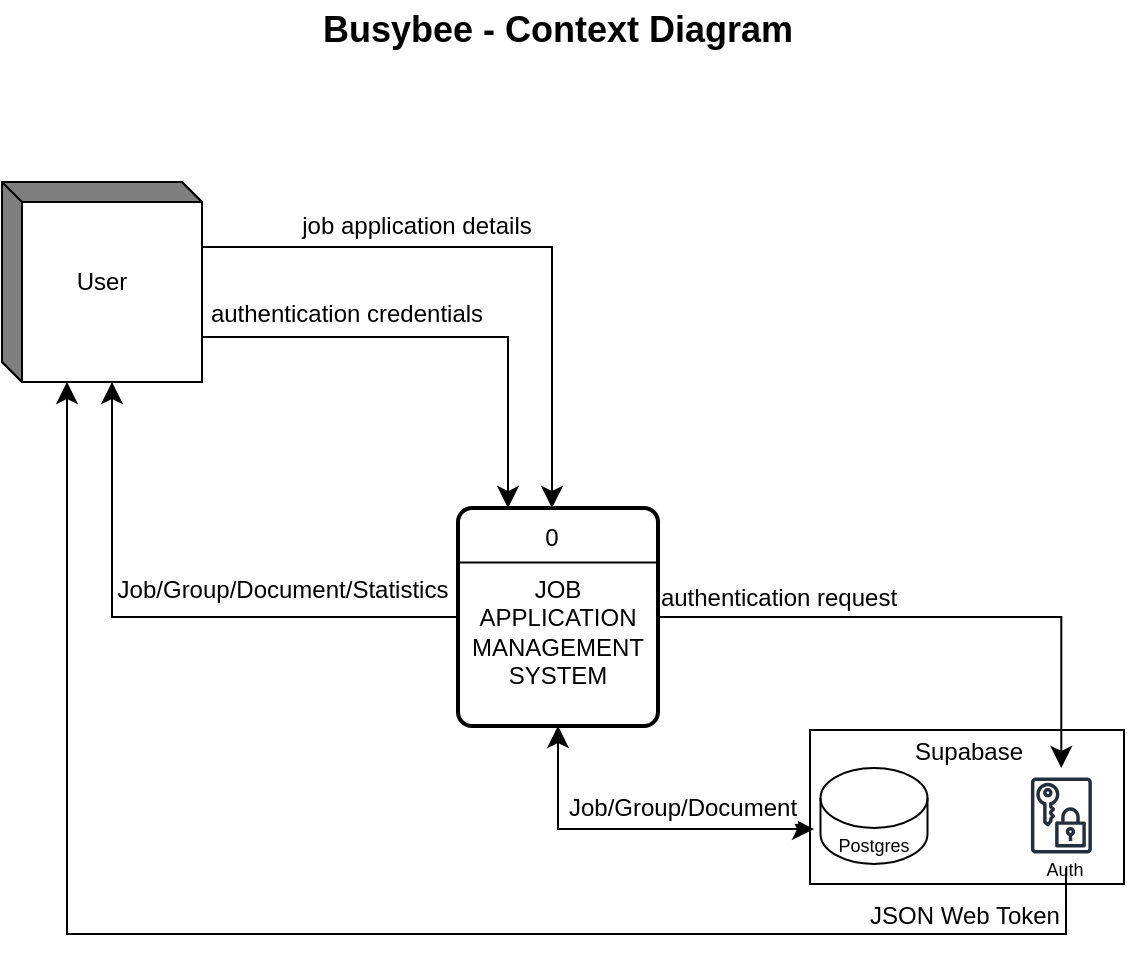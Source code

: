 <mxfile version="26.0.16" pages="6">
  <diagram name="context-diagram" id="O5p6k6iPGNvbvgjDATUz">
    <mxGraphModel dx="1826" dy="1147" grid="0" gridSize="10" guides="1" tooltips="1" connect="1" arrows="1" fold="1" page="0" pageScale="1" pageWidth="850" pageHeight="1100" math="0" shadow="0">
      <root>
        <mxCell id="0" />
        <mxCell id="1" parent="0" />
        <mxCell id="z2jl9_Elbo3O-PhKAKKN-14" value="" style="group" parent="1" vertex="1" connectable="0">
          <mxGeometry x="279" y="128" width="145" height="80" as="geometry" />
        </mxCell>
        <mxCell id="z2jl9_Elbo3O-PhKAKKN-2" value="" style="group" parent="z2jl9_Elbo3O-PhKAKKN-14" vertex="1" connectable="0">
          <mxGeometry y="9" width="145" height="71" as="geometry" />
        </mxCell>
        <mxCell id="z2jl9_Elbo3O-PhKAKKN-3" value="" style="rounded=0;whiteSpace=wrap;html=1;" parent="z2jl9_Elbo3O-PhKAKKN-2" vertex="1">
          <mxGeometry x="-12" y="-7" width="157" height="77" as="geometry" />
        </mxCell>
        <mxCell id="z2jl9_Elbo3O-PhKAKKN-4" value="" style="shape=cylinder3;whiteSpace=wrap;html=1;boundedLbl=1;backgroundOutline=1;size=15;" parent="z2jl9_Elbo3O-PhKAKKN-2" vertex="1">
          <mxGeometry x="-6.75" y="12" width="53.5" height="48" as="geometry" />
        </mxCell>
        <mxCell id="z2jl9_Elbo3O-PhKAKKN-6" value="" style="group" parent="z2jl9_Elbo3O-PhKAKKN-2" vertex="1" connectable="0">
          <mxGeometry x="86" y="12" width="59" height="64" as="geometry" />
        </mxCell>
        <mxCell id="z2jl9_Elbo3O-PhKAKKN-7" value="" style="sketch=0;outlineConnect=0;fontColor=#232F3E;gradientColor=none;strokeColor=#232F3E;fillColor=#ffffff;dashed=0;verticalLabelPosition=bottom;verticalAlign=top;align=center;html=1;fontSize=12;fontStyle=0;aspect=fixed;shape=mxgraph.aws4.resourceIcon;resIcon=mxgraph.aws4.data_encryption_key;" parent="z2jl9_Elbo3O-PhKAKKN-6" vertex="1">
          <mxGeometry x="3.933" width="47.543" height="47.543" as="geometry" />
        </mxCell>
        <mxCell id="z2jl9_Elbo3O-PhKAKKN-8" value="&lt;font style=&quot;font-size: 9px;&quot;&gt;Auth&lt;/font&gt;" style="text;html=1;align=center;verticalAlign=middle;whiteSpace=wrap;rounded=0;" parent="z2jl9_Elbo3O-PhKAKKN-6" vertex="1">
          <mxGeometry y="36.571" width="59" height="27.429" as="geometry" />
        </mxCell>
        <mxCell id="z2jl9_Elbo3O-PhKAKKN-12" value="" style="group" parent="z2jl9_Elbo3O-PhKAKKN-2" vertex="1" connectable="0">
          <mxGeometry x="-10" y="18.5" width="60" height="51" as="geometry" />
        </mxCell>
        <mxCell id="z2jl9_Elbo3O-PhKAKKN-5" value="&lt;font style=&quot;font-size: 9px;&quot;&gt;Postgres&lt;/font&gt;" style="text;html=1;align=center;verticalAlign=middle;whiteSpace=wrap;rounded=0;" parent="z2jl9_Elbo3O-PhKAKKN-12" vertex="1">
          <mxGeometry y="16.5" width="60" height="30" as="geometry" />
        </mxCell>
        <mxCell id="z2jl9_Elbo3O-PhKAKKN-9" value="Supabase" style="text;html=1;align=center;verticalAlign=middle;whiteSpace=wrap;rounded=0;" parent="z2jl9_Elbo3O-PhKAKKN-14" vertex="1">
          <mxGeometry x="40.06" width="54.87" height="25.09" as="geometry" />
        </mxCell>
        <mxCell id="q63gI_Fwjk9fpuUXVtqA-4" value="" style="group" parent="1" vertex="1" connectable="0">
          <mxGeometry x="91" y="19" width="100" height="109" as="geometry" />
        </mxCell>
        <mxCell id="q63gI_Fwjk9fpuUXVtqA-2" value="&lt;div&gt;&lt;br&gt;&lt;/div&gt;&lt;div&gt;JOB APPLICATION MANAGEMENT SYSTEM&lt;/div&gt;" style="rounded=1;whiteSpace=wrap;html=1;absoluteArcSize=1;arcSize=14;strokeWidth=2;" parent="q63gI_Fwjk9fpuUXVtqA-4" vertex="1">
          <mxGeometry width="100" height="109" as="geometry" />
        </mxCell>
        <mxCell id="q63gI_Fwjk9fpuUXVtqA-3" value="" style="endArrow=none;html=1;rounded=0;fontSize=12;startSize=8;endSize=8;curved=1;exitX=0;exitY=0.25;exitDx=0;exitDy=0;entryX=1;entryY=0.25;entryDx=0;entryDy=0;" parent="q63gI_Fwjk9fpuUXVtqA-4" source="q63gI_Fwjk9fpuUXVtqA-2" target="q63gI_Fwjk9fpuUXVtqA-2" edge="1">
          <mxGeometry width="50" height="50" relative="1" as="geometry">
            <mxPoint x="25" y="84" as="sourcePoint" />
            <mxPoint x="75" y="34" as="targetPoint" />
          </mxGeometry>
        </mxCell>
        <mxCell id="q63gI_Fwjk9fpuUXVtqA-5" value="0" style="text;html=1;align=center;verticalAlign=middle;whiteSpace=wrap;rounded=0;" parent="q63gI_Fwjk9fpuUXVtqA-4" vertex="1">
          <mxGeometry x="17" width="60" height="30" as="geometry" />
        </mxCell>
        <mxCell id="q63gI_Fwjk9fpuUXVtqA-11" value="" style="group" parent="1" vertex="1" connectable="0">
          <mxGeometry x="-137" y="-144" width="100" height="100" as="geometry" />
        </mxCell>
        <mxCell id="q63gI_Fwjk9fpuUXVtqA-7" value="" style="html=1;dashed=0;whiteSpace=wrap;shape=mxgraph.dfd.externalEntity" parent="q63gI_Fwjk9fpuUXVtqA-11" vertex="1">
          <mxGeometry width="100" height="100" as="geometry" />
        </mxCell>
        <mxCell id="q63gI_Fwjk9fpuUXVtqA-10" value="User" style="text;html=1;align=center;verticalAlign=middle;whiteSpace=wrap;rounded=0;" parent="q63gI_Fwjk9fpuUXVtqA-11" vertex="1">
          <mxGeometry x="20" y="35" width="60" height="30" as="geometry" />
        </mxCell>
        <mxCell id="q63gI_Fwjk9fpuUXVtqA-12" value="" style="endArrow=classic;html=1;rounded=0;fontSize=12;startSize=8;endSize=8;exitX=0;exitY=0;exitDx=100;exitDy=32.5;exitPerimeter=0;entryX=0.5;entryY=0;entryDx=0;entryDy=0;edgeStyle=orthogonalEdgeStyle;" parent="1" source="q63gI_Fwjk9fpuUXVtqA-7" target="q63gI_Fwjk9fpuUXVtqA-5" edge="1">
          <mxGeometry width="50" height="50" relative="1" as="geometry">
            <mxPoint x="25" y="-24" as="sourcePoint" />
            <mxPoint x="75" y="-74" as="targetPoint" />
          </mxGeometry>
        </mxCell>
        <mxCell id="q63gI_Fwjk9fpuUXVtqA-14" value="job application details" style="edgeLabel;html=1;align=center;verticalAlign=middle;resizable=0;points=[];fontSize=12;" parent="q63gI_Fwjk9fpuUXVtqA-12" vertex="1" connectable="0">
          <mxGeometry x="-0.384" y="3" relative="1" as="geometry">
            <mxPoint x="13" y="-8" as="offset" />
          </mxGeometry>
        </mxCell>
        <mxCell id="q63gI_Fwjk9fpuUXVtqA-15" value="" style="endArrow=classic;html=1;rounded=0;fontSize=12;startSize=8;endSize=8;entryX=0;entryY=0;entryDx=55;entryDy=100;entryPerimeter=0;exitX=0;exitY=0.5;exitDx=0;exitDy=0;edgeStyle=orthogonalEdgeStyle;" parent="1" source="q63gI_Fwjk9fpuUXVtqA-2" target="q63gI_Fwjk9fpuUXVtqA-7" edge="1">
          <mxGeometry width="50" height="50" relative="1" as="geometry">
            <mxPoint x="25" y="142" as="sourcePoint" />
            <mxPoint x="75" y="92" as="targetPoint" />
          </mxGeometry>
        </mxCell>
        <mxCell id="q63gI_Fwjk9fpuUXVtqA-16" value="Job/Group/Document/Statistics" style="edgeLabel;html=1;align=center;verticalAlign=middle;resizable=0;points=[];fontSize=12;" parent="q63gI_Fwjk9fpuUXVtqA-15" vertex="1" connectable="0">
          <mxGeometry x="-0.116" y="4" relative="1" as="geometry">
            <mxPoint x="40" y="-18" as="offset" />
          </mxGeometry>
        </mxCell>
        <mxCell id="q63gI_Fwjk9fpuUXVtqA-31" value="" style="endArrow=classic;html=1;rounded=0;fontSize=12;startSize=8;endSize=8;exitX=0;exitY=0;exitDx=100;exitDy=77.5;exitPerimeter=0;entryX=0.25;entryY=0;entryDx=0;entryDy=0;edgeStyle=orthogonalEdgeStyle;" parent="1" source="q63gI_Fwjk9fpuUXVtqA-7" target="q63gI_Fwjk9fpuUXVtqA-2" edge="1">
          <mxGeometry width="50" height="50" relative="1" as="geometry">
            <mxPoint x="45" y="152" as="sourcePoint" />
            <mxPoint x="95" y="102" as="targetPoint" />
          </mxGeometry>
        </mxCell>
        <mxCell id="q63gI_Fwjk9fpuUXVtqA-32" value="authentication credentials" style="edgeLabel;html=1;align=center;verticalAlign=middle;resizable=0;points=[];fontSize=12;" parent="1" vertex="1" connectable="0">
          <mxGeometry x="35" y="-78" as="geometry" />
        </mxCell>
        <mxCell id="q63gI_Fwjk9fpuUXVtqA-35" value="&lt;b&gt;&lt;font style=&quot;font-size: 18px;&quot;&gt;Busybee -&amp;nbsp;&lt;/font&gt;&lt;/b&gt;&lt;b style=&quot;background-color: transparent; color: light-dark(rgb(0, 0, 0), rgb(255, 255, 255));&quot;&gt;&lt;font style=&quot;font-size: 18px;&quot;&gt;Context Diagram&lt;/font&gt;&lt;/b&gt;" style="text;html=1;align=center;verticalAlign=middle;whiteSpace=wrap;rounded=0;" parent="1" vertex="1">
          <mxGeometry x="-126" y="-235" width="534" height="30" as="geometry" />
        </mxCell>
        <mxCell id="hTGGIrF8rQ3D2reMKzPM-1" value="" style="endArrow=classic;html=1;rounded=0;fontSize=12;startSize=8;endSize=8;exitX=1;exitY=0.5;exitDx=0;exitDy=0;edgeStyle=orthogonalEdgeStyle;" parent="1" source="q63gI_Fwjk9fpuUXVtqA-2" target="z2jl9_Elbo3O-PhKAKKN-7" edge="1">
          <mxGeometry width="50" height="50" relative="1" as="geometry">
            <mxPoint x="111" y="95" as="sourcePoint" />
            <mxPoint x="161" y="45" as="targetPoint" />
          </mxGeometry>
        </mxCell>
        <mxCell id="hTGGIrF8rQ3D2reMKzPM-2" value="authentication request" style="edgeLabel;html=1;align=center;verticalAlign=middle;resizable=0;points=[];fontSize=12;" parent="hTGGIrF8rQ3D2reMKzPM-1" vertex="1" connectable="0">
          <mxGeometry x="-0.881" y="-2" relative="1" as="geometry">
            <mxPoint x="43" y="-12" as="offset" />
          </mxGeometry>
        </mxCell>
        <mxCell id="hTGGIrF8rQ3D2reMKzPM-3" value="" style="endArrow=classic;html=1;rounded=0;fontSize=12;startSize=8;endSize=8;entryX=0;entryY=0;entryDx=32.5;entryDy=100;entryPerimeter=0;edgeStyle=orthogonalEdgeStyle;" parent="1" target="q63gI_Fwjk9fpuUXVtqA-7" edge="1">
          <mxGeometry width="50" height="50" relative="1" as="geometry">
            <mxPoint x="395" y="199" as="sourcePoint" />
            <mxPoint x="161" y="145" as="targetPoint" />
            <Array as="points">
              <mxPoint x="395" y="232" />
              <mxPoint x="-104" y="232" />
            </Array>
          </mxGeometry>
        </mxCell>
        <mxCell id="hTGGIrF8rQ3D2reMKzPM-4" value="JSON Web Token" style="edgeLabel;html=1;align=center;verticalAlign=middle;resizable=0;points=[];fontSize=12;" parent="hTGGIrF8rQ3D2reMKzPM-3" vertex="1" connectable="0">
          <mxGeometry x="-0.85" y="3" relative="1" as="geometry">
            <mxPoint x="-24" y="-12" as="offset" />
          </mxGeometry>
        </mxCell>
        <mxCell id="hTGGIrF8rQ3D2reMKzPM-9" value="" style="endArrow=classic;startArrow=classic;html=1;rounded=0;fontSize=12;startSize=8;endSize=8;entryX=0.5;entryY=1;entryDx=0;entryDy=0;exitX=0;exitY=0.25;exitDx=0;exitDy=0;edgeStyle=orthogonalEdgeStyle;" parent="1" source="z2jl9_Elbo3O-PhKAKKN-5" target="q63gI_Fwjk9fpuUXVtqA-2" edge="1">
          <mxGeometry width="50" height="50" relative="1" as="geometry">
            <mxPoint x="115" y="196" as="sourcePoint" />
            <mxPoint x="165" y="146" as="targetPoint" />
          </mxGeometry>
        </mxCell>
        <mxCell id="hTGGIrF8rQ3D2reMKzPM-10" value="Job/Group/Document" style="edgeLabel;html=1;align=center;verticalAlign=middle;resizable=0;points=[];fontSize=12;" parent="hTGGIrF8rQ3D2reMKzPM-9" vertex="1" connectable="0">
          <mxGeometry x="0.014" relative="1" as="geometry">
            <mxPoint x="25" y="-11" as="offset" />
          </mxGeometry>
        </mxCell>
      </root>
    </mxGraphModel>
  </diagram>
  <diagram id="zpxP3Ps4VpmsDWlUv-ii" name="dfd0-JobApplicationManagementSystem">
    <mxGraphModel dx="1826" dy="1147" grid="0" gridSize="10" guides="1" tooltips="1" connect="1" arrows="1" fold="1" page="0" pageScale="1" pageWidth="850" pageHeight="1100" math="0" shadow="0">
      <root>
        <mxCell id="0" />
        <mxCell id="1" parent="0" />
        <mxCell id="wFwPcphP3-anJ34ma1Xt-12" value="" style="group" parent="1" vertex="1" connectable="0">
          <mxGeometry x="366" y="66" width="145" height="103" as="geometry" />
        </mxCell>
        <mxCell id="wFwPcphP3-anJ34ma1Xt-10" value="" style="group" parent="wFwPcphP3-anJ34ma1Xt-12" vertex="1" connectable="0">
          <mxGeometry y="32" width="145" height="71" as="geometry" />
        </mxCell>
        <mxCell id="wFwPcphP3-anJ34ma1Xt-11" value="" style="rounded=0;whiteSpace=wrap;html=1;" parent="wFwPcphP3-anJ34ma1Xt-10" vertex="1">
          <mxGeometry x="-12" y="-7" width="157" height="77" as="geometry" />
        </mxCell>
        <mxCell id="wFwPcphP3-anJ34ma1Xt-4" value="" style="shape=cylinder3;whiteSpace=wrap;html=1;boundedLbl=1;backgroundOutline=1;size=15;" parent="wFwPcphP3-anJ34ma1Xt-10" vertex="1">
          <mxGeometry x="2" y="11" width="53.5" height="48" as="geometry" />
        </mxCell>
        <mxCell id="wFwPcphP3-anJ34ma1Xt-8" value="&lt;font style=&quot;font-size: 9px;&quot;&gt;Postgres&lt;/font&gt;" style="text;html=1;align=center;verticalAlign=middle;whiteSpace=wrap;rounded=0;" parent="wFwPcphP3-anJ34ma1Xt-10" vertex="1">
          <mxGeometry x="-1.25" y="32" width="60" height="30" as="geometry" />
        </mxCell>
        <mxCell id="wFwPcphP3-anJ34ma1Xt-9" value="" style="group" parent="wFwPcphP3-anJ34ma1Xt-10" vertex="1" connectable="0">
          <mxGeometry x="93" y="12" width="59" height="64" as="geometry" />
        </mxCell>
        <mxCell id="wFwPcphP3-anJ34ma1Xt-5" value="" style="sketch=0;outlineConnect=0;fontColor=#232F3E;gradientColor=none;strokeColor=#232F3E;fillColor=#ffffff;dashed=0;verticalLabelPosition=bottom;verticalAlign=top;align=center;html=1;fontSize=12;fontStyle=0;aspect=fixed;shape=mxgraph.aws4.resourceIcon;resIcon=mxgraph.aws4.data_encryption_key;" parent="wFwPcphP3-anJ34ma1Xt-9" vertex="1">
          <mxGeometry x="3.933" width="47.543" height="47.543" as="geometry" />
        </mxCell>
        <mxCell id="wFwPcphP3-anJ34ma1Xt-7" value="&lt;font style=&quot;font-size: 9px;&quot;&gt;Auth&lt;/font&gt;" style="text;html=1;align=center;verticalAlign=middle;whiteSpace=wrap;rounded=0;" parent="wFwPcphP3-anJ34ma1Xt-9" vertex="1">
          <mxGeometry y="36.571" width="59" height="27.429" as="geometry" />
        </mxCell>
        <mxCell id="wFwPcphP3-anJ34ma1Xt-6" value="Supabase" style="text;html=1;align=center;verticalAlign=middle;whiteSpace=wrap;rounded=0;" parent="wFwPcphP3-anJ34ma1Xt-10" vertex="1">
          <mxGeometry x="53" y="-9" width="54.87" height="25.09" as="geometry" />
        </mxCell>
        <mxCell id="xrO_U5HpCgTilkc1WAlx-19" value="" style="endArrow=classic;html=1;rounded=0;entryX=1;entryY=0.5;entryDx=0;entryDy=0;entryPerimeter=0;" parent="wFwPcphP3-anJ34ma1Xt-10" source="wFwPcphP3-anJ34ma1Xt-5" target="wFwPcphP3-anJ34ma1Xt-4" edge="1">
          <mxGeometry width="50" height="50" relative="1" as="geometry">
            <mxPoint x="-152" y="107" as="sourcePoint" />
            <mxPoint x="-102" y="57" as="targetPoint" />
          </mxGeometry>
        </mxCell>
        <mxCell id="xrO_U5HpCgTilkc1WAlx-20" value="user" style="edgeLabel;html=1;align=center;verticalAlign=middle;resizable=0;points=[];" parent="xrO_U5HpCgTilkc1WAlx-19" vertex="1" connectable="0">
          <mxGeometry x="-0.182" y="-1" relative="1" as="geometry">
            <mxPoint y="1" as="offset" />
          </mxGeometry>
        </mxCell>
        <mxCell id="wFwPcphP3-anJ34ma1Xt-3" style="edgeStyle=none;curved=1;rounded=0;orthogonalLoop=1;jettySize=auto;html=1;entryX=0;entryY=0;entryDx=45;entryDy=0;entryPerimeter=0;fontSize=12;startSize=8;endSize=8;" parent="wFwPcphP3-anJ34ma1Xt-12" edge="1">
          <mxGeometry relative="1" as="geometry">
            <mxPoint x="95.0" as="sourcePoint" />
            <mxPoint x="95.0" as="targetPoint" />
          </mxGeometry>
        </mxCell>
        <mxCell id="yKaXMZlZZyySH07uH2L8-1" value="" style="group" parent="1" vertex="1" connectable="0">
          <mxGeometry x="143" y="-101" width="100" height="117" as="geometry" />
        </mxCell>
        <mxCell id="3px4NZemlOhLX4Ce7mVa-1" value="MANAGE JOBS" style="rounded=1;whiteSpace=wrap;html=1;absoluteArcSize=1;arcSize=14;strokeWidth=2;" parent="yKaXMZlZZyySH07uH2L8-1" vertex="1">
          <mxGeometry width="100" height="117" as="geometry" />
        </mxCell>
        <mxCell id="3px4NZemlOhLX4Ce7mVa-2" value="" style="endArrow=none;html=1;rounded=0;fontSize=12;startSize=8;endSize=8;curved=1;exitX=0;exitY=0.25;exitDx=0;exitDy=0;entryX=1;entryY=0.25;entryDx=0;entryDy=0;" parent="yKaXMZlZZyySH07uH2L8-1" source="3px4NZemlOhLX4Ce7mVa-1" target="3px4NZemlOhLX4Ce7mVa-1" edge="1">
          <mxGeometry width="50" height="50" relative="1" as="geometry">
            <mxPoint x="352" y="274" as="sourcePoint" />
            <mxPoint x="402" y="224" as="targetPoint" />
          </mxGeometry>
        </mxCell>
        <mxCell id="3px4NZemlOhLX4Ce7mVa-3" value="1" style="text;html=1;align=center;verticalAlign=middle;whiteSpace=wrap;rounded=0;" parent="yKaXMZlZZyySH07uH2L8-1" vertex="1">
          <mxGeometry x="14" y="5" width="63" height="26" as="geometry" />
        </mxCell>
        <mxCell id="962dw4XNeouLEIoYBmzk-1" value="&lt;b&gt;&lt;font style=&quot;font-size: 18px;&quot;&gt;Busybee - DFD 0&lt;/font&gt;&lt;/b&gt;&lt;div&gt;&lt;b&gt;&lt;font style=&quot;font-size: 18px;&quot;&gt;JOB APPLICATION MANAGEMENT SYSTEM&lt;/font&gt;&lt;/b&gt;&lt;/div&gt;" style="text;html=1;align=center;verticalAlign=middle;whiteSpace=wrap;rounded=0;" parent="1" vertex="1">
          <mxGeometry x="-135" y="-196" width="656" height="42" as="geometry" />
        </mxCell>
        <mxCell id="962dw4XNeouLEIoYBmzk-6" value="" style="group" parent="1" vertex="1" connectable="0">
          <mxGeometry x="143" y="71" width="100" height="117" as="geometry" />
        </mxCell>
        <mxCell id="962dw4XNeouLEIoYBmzk-7" value="MANAGE GROUPS" style="rounded=1;whiteSpace=wrap;html=1;absoluteArcSize=1;arcSize=14;strokeWidth=2;" parent="962dw4XNeouLEIoYBmzk-6" vertex="1">
          <mxGeometry width="100" height="117" as="geometry" />
        </mxCell>
        <mxCell id="962dw4XNeouLEIoYBmzk-8" value="" style="endArrow=none;html=1;rounded=0;fontSize=12;startSize=8;endSize=8;curved=1;exitX=0;exitY=0.25;exitDx=0;exitDy=0;entryX=1;entryY=0.25;entryDx=0;entryDy=0;" parent="962dw4XNeouLEIoYBmzk-6" source="962dw4XNeouLEIoYBmzk-7" target="962dw4XNeouLEIoYBmzk-7" edge="1">
          <mxGeometry width="50" height="50" relative="1" as="geometry">
            <mxPoint x="352" y="274" as="sourcePoint" />
            <mxPoint x="402" y="224" as="targetPoint" />
          </mxGeometry>
        </mxCell>
        <mxCell id="962dw4XNeouLEIoYBmzk-9" value="2" style="text;html=1;align=center;verticalAlign=middle;whiteSpace=wrap;rounded=0;" parent="962dw4XNeouLEIoYBmzk-6" vertex="1">
          <mxGeometry x="14" y="5" width="63" height="26" as="geometry" />
        </mxCell>
        <mxCell id="962dw4XNeouLEIoYBmzk-10" value="" style="group" parent="1" vertex="1" connectable="0">
          <mxGeometry x="143" y="242" width="100" height="117" as="geometry" />
        </mxCell>
        <mxCell id="962dw4XNeouLEIoYBmzk-11" value="MANAGE DOCUMENTS" style="rounded=1;whiteSpace=wrap;html=1;absoluteArcSize=1;arcSize=14;strokeWidth=2;" parent="962dw4XNeouLEIoYBmzk-10" vertex="1">
          <mxGeometry width="100" height="117" as="geometry" />
        </mxCell>
        <mxCell id="962dw4XNeouLEIoYBmzk-12" value="" style="endArrow=none;html=1;rounded=0;fontSize=12;startSize=8;endSize=8;curved=1;exitX=0;exitY=0.25;exitDx=0;exitDy=0;entryX=1;entryY=0.25;entryDx=0;entryDy=0;" parent="962dw4XNeouLEIoYBmzk-10" source="962dw4XNeouLEIoYBmzk-11" target="962dw4XNeouLEIoYBmzk-11" edge="1">
          <mxGeometry width="50" height="50" relative="1" as="geometry">
            <mxPoint x="352" y="274" as="sourcePoint" />
            <mxPoint x="402" y="224" as="targetPoint" />
          </mxGeometry>
        </mxCell>
        <mxCell id="962dw4XNeouLEIoYBmzk-13" value="3" style="text;html=1;align=center;verticalAlign=middle;whiteSpace=wrap;rounded=0;" parent="962dw4XNeouLEIoYBmzk-10" vertex="1">
          <mxGeometry x="14" y="5" width="63" height="26" as="geometry" />
        </mxCell>
        <mxCell id="962dw4XNeouLEIoYBmzk-14" value="User" style="html=1;dashed=0;whiteSpace=wrap;shape=mxgraph.dfd.externalEntity" parent="1" vertex="1">
          <mxGeometry x="-126" y="76" width="100" height="100" as="geometry" />
        </mxCell>
        <mxCell id="962dw4XNeouLEIoYBmzk-16" value="" style="endArrow=classic;html=1;rounded=0;fontSize=12;startSize=8;endSize=8;exitX=0;exitY=0;exitDx=100;exitDy=32.5;exitPerimeter=0;entryX=0;entryY=0.75;entryDx=0;entryDy=0;edgeStyle=elbowEdgeStyle;" parent="1" source="962dw4XNeouLEIoYBmzk-14" target="3px4NZemlOhLX4Ce7mVa-1" edge="1">
          <mxGeometry width="50" height="50" relative="1" as="geometry">
            <mxPoint x="178" y="116" as="sourcePoint" />
            <mxPoint x="228" y="66" as="targetPoint" />
          </mxGeometry>
        </mxCell>
        <mxCell id="962dw4XNeouLEIoYBmzk-18" value="job details" style="edgeLabel;html=1;align=center;verticalAlign=middle;resizable=0;points=[];fontSize=12;rotation=0;" parent="962dw4XNeouLEIoYBmzk-16" vertex="1" connectable="0">
          <mxGeometry x="-0.056" relative="1" as="geometry">
            <mxPoint x="41" y="-80" as="offset" />
          </mxGeometry>
        </mxCell>
        <mxCell id="962dw4XNeouLEIoYBmzk-20" value="" style="endArrow=classic;html=1;rounded=0;fontSize=12;startSize=8;endSize=8;curved=1;exitX=0;exitY=0;exitDx=100;exitDy=55;exitPerimeter=0;entryX=0;entryY=0.5;entryDx=0;entryDy=0;" parent="1" source="962dw4XNeouLEIoYBmzk-14" target="962dw4XNeouLEIoYBmzk-7" edge="1">
          <mxGeometry width="50" height="50" relative="1" as="geometry">
            <mxPoint x="237" y="227" as="sourcePoint" />
            <mxPoint x="287" y="177" as="targetPoint" />
          </mxGeometry>
        </mxCell>
        <mxCell id="962dw4XNeouLEIoYBmzk-22" value="group details" style="edgeLabel;html=1;align=center;verticalAlign=middle;resizable=0;points=[];fontSize=12;" parent="962dw4XNeouLEIoYBmzk-20" vertex="1" connectable="0">
          <mxGeometry x="-0.019" y="-4" relative="1" as="geometry">
            <mxPoint x="35" y="-15" as="offset" />
          </mxGeometry>
        </mxCell>
        <mxCell id="962dw4XNeouLEIoYBmzk-21" value="" style="endArrow=classic;html=1;rounded=0;fontSize=12;startSize=8;endSize=8;exitX=0;exitY=0;exitDx=100;exitDy=77.5;exitPerimeter=0;entryX=0;entryY=0.5;entryDx=0;entryDy=0;edgeStyle=orthogonalEdgeStyle;" parent="1" source="962dw4XNeouLEIoYBmzk-14" target="962dw4XNeouLEIoYBmzk-11" edge="1">
          <mxGeometry width="50" height="50" relative="1" as="geometry">
            <mxPoint x="135" y="149" as="sourcePoint" />
            <mxPoint x="315" y="149" as="targetPoint" />
          </mxGeometry>
        </mxCell>
        <mxCell id="QJ_WMZtQK6DnBT9miJFS-4" value="document" style="edgeLabel;html=1;align=center;verticalAlign=middle;resizable=0;points=[];fontSize=12;" parent="962dw4XNeouLEIoYBmzk-21" vertex="1" connectable="0">
          <mxGeometry x="0.053" y="2" relative="1" as="geometry">
            <mxPoint x="39" y="53" as="offset" />
          </mxGeometry>
        </mxCell>
        <mxCell id="H4lXw2sXraJY-aFSKDLj-1" value="" style="group" parent="1" vertex="1" connectable="0">
          <mxGeometry x="-130" y="-101" width="100" height="117" as="geometry" />
        </mxCell>
        <mxCell id="H4lXw2sXraJY-aFSKDLj-2" value="PRODUCE STATISTICS" style="rounded=1;whiteSpace=wrap;html=1;absoluteArcSize=1;arcSize=14;strokeWidth=2;" parent="H4lXw2sXraJY-aFSKDLj-1" vertex="1">
          <mxGeometry width="100" height="117" as="geometry" />
        </mxCell>
        <mxCell id="H4lXw2sXraJY-aFSKDLj-3" value="" style="endArrow=none;html=1;rounded=0;fontSize=12;startSize=8;endSize=8;curved=1;exitX=0;exitY=0.25;exitDx=0;exitDy=0;entryX=1;entryY=0.25;entryDx=0;entryDy=0;" parent="H4lXw2sXraJY-aFSKDLj-1" source="H4lXw2sXraJY-aFSKDLj-2" target="H4lXw2sXraJY-aFSKDLj-2" edge="1">
          <mxGeometry width="50" height="50" relative="1" as="geometry">
            <mxPoint x="352" y="274" as="sourcePoint" />
            <mxPoint x="402" y="224" as="targetPoint" />
          </mxGeometry>
        </mxCell>
        <mxCell id="H4lXw2sXraJY-aFSKDLj-4" value="4" style="text;html=1;align=center;verticalAlign=middle;whiteSpace=wrap;rounded=0;" parent="H4lXw2sXraJY-aFSKDLj-1" vertex="1">
          <mxGeometry x="14" y="5" width="63" height="26" as="geometry" />
        </mxCell>
        <mxCell id="z-FML763a0oy1dDiS_I2-1" value="" style="endArrow=classic;html=1;rounded=0;fontSize=12;startSize=8;endSize=8;curved=1;exitX=0;exitY=0.5;exitDx=0;exitDy=0;entryX=1;entryY=0.5;entryDx=0;entryDy=0;" parent="1" source="3px4NZemlOhLX4Ce7mVa-1" target="H4lXw2sXraJY-aFSKDLj-2" edge="1">
          <mxGeometry width="50" height="50" relative="1" as="geometry">
            <mxPoint x="143" y="111" as="sourcePoint" />
            <mxPoint x="193" y="61" as="targetPoint" />
          </mxGeometry>
        </mxCell>
        <mxCell id="z-FML763a0oy1dDiS_I2-2" value="Jobs" style="edgeLabel;html=1;align=center;verticalAlign=middle;resizable=0;points=[];fontSize=12;rotation=0;" parent="z-FML763a0oy1dDiS_I2-1" vertex="1" connectable="0">
          <mxGeometry x="-0.019" y="2" relative="1" as="geometry">
            <mxPoint x="55" y="-16" as="offset" />
          </mxGeometry>
        </mxCell>
        <mxCell id="z-FML763a0oy1dDiS_I2-3" value="" style="endArrow=classic;html=1;rounded=0;fontSize=12;startSize=8;endSize=8;curved=1;exitX=0.5;exitY=1;exitDx=0;exitDy=0;entryX=0;entryY=0;entryDx=45;entryDy=0;entryPerimeter=0;" parent="1" source="H4lXw2sXraJY-aFSKDLj-2" target="962dw4XNeouLEIoYBmzk-14" edge="1">
          <mxGeometry width="50" height="50" relative="1" as="geometry">
            <mxPoint x="143" y="111" as="sourcePoint" />
            <mxPoint x="193" y="61" as="targetPoint" />
          </mxGeometry>
        </mxCell>
        <mxCell id="z-FML763a0oy1dDiS_I2-4" value="stats/analysis" style="edgeLabel;html=1;align=center;verticalAlign=middle;resizable=0;points=[];fontSize=12;" parent="z-FML763a0oy1dDiS_I2-3" vertex="1" connectable="0">
          <mxGeometry x="-0.02" y="1" relative="1" as="geometry">
            <mxPoint as="offset" />
          </mxGeometry>
        </mxCell>
        <mxCell id="962dw4XNeouLEIoYBmzk-28" value="" style="endArrow=classic;startArrow=classic;html=1;rounded=0;fontSize=12;startSize=8;endSize=8;curved=1;exitX=0;exitY=0;exitDx=0;exitDy=0;entryX=1;entryY=0.5;entryDx=0;entryDy=0;" parent="1" source="wFwPcphP3-anJ34ma1Xt-8" target="962dw4XNeouLEIoYBmzk-7" edge="1">
          <mxGeometry width="50" height="50" relative="1" as="geometry">
            <mxPoint x="448" y="131" as="sourcePoint" />
            <mxPoint x="287" y="94" as="targetPoint" />
          </mxGeometry>
        </mxCell>
        <mxCell id="QJ_WMZtQK6DnBT9miJFS-3" value="Group" style="edgeLabel;html=1;align=center;verticalAlign=middle;resizable=0;points=[];fontSize=12;" parent="962dw4XNeouLEIoYBmzk-28" vertex="1" connectable="0">
          <mxGeometry x="0.521" y="1" relative="1" as="geometry">
            <mxPoint x="17" y="-11" as="offset" />
          </mxGeometry>
        </mxCell>
        <mxCell id="962dw4XNeouLEIoYBmzk-29" value="" style="endArrow=classic;startArrow=classic;html=1;rounded=0;fontSize=12;startSize=8;endSize=8;exitX=1;exitY=0.5;exitDx=0;exitDy=0;entryX=0.5;entryY=1;entryDx=0;entryDy=0;edgeStyle=orthogonalEdgeStyle;" parent="1" source="962dw4XNeouLEIoYBmzk-11" target="wFwPcphP3-anJ34ma1Xt-8" edge="1">
          <mxGeometry width="50" height="50" relative="1" as="geometry">
            <mxPoint x="237" y="144" as="sourcePoint" />
            <mxPoint x="448" y="153.5" as="targetPoint" />
          </mxGeometry>
        </mxCell>
        <mxCell id="QJ_WMZtQK6DnBT9miJFS-5" value="Document" style="edgeLabel;html=1;align=center;verticalAlign=middle;resizable=0;points=[];fontSize=12;" parent="962dw4XNeouLEIoYBmzk-29" vertex="1" connectable="0">
          <mxGeometry x="-0.048" y="-1" relative="1" as="geometry">
            <mxPoint x="-85" y="-13" as="offset" />
          </mxGeometry>
        </mxCell>
        <mxCell id="QJ_WMZtQK6DnBT9miJFS-1" value="" style="endArrow=classic;startArrow=classic;html=1;rounded=0;fontSize=12;startSize=8;endSize=8;entryX=1;entryY=0.75;entryDx=0;entryDy=0;exitX=0.5;exitY=0;exitDx=0;exitDy=0;edgeStyle=orthogonalEdgeStyle;exitPerimeter=0;" parent="1" source="wFwPcphP3-anJ34ma1Xt-4" target="3px4NZemlOhLX4Ce7mVa-1" edge="1">
          <mxGeometry width="50" height="50" relative="1" as="geometry">
            <mxPoint x="448" y="108.5" as="sourcePoint" />
            <mxPoint x="399" y="16" as="targetPoint" />
          </mxGeometry>
        </mxCell>
        <mxCell id="QJ_WMZtQK6DnBT9miJFS-2" value="Job" style="edgeLabel;html=1;align=center;verticalAlign=middle;resizable=0;points=[];fontSize=12;" parent="QJ_WMZtQK6DnBT9miJFS-1" vertex="1" connectable="0">
          <mxGeometry x="0.11" relative="1" as="geometry">
            <mxPoint x="-84" y="-11" as="offset" />
          </mxGeometry>
        </mxCell>
        <mxCell id="xrO_U5HpCgTilkc1WAlx-1" value="" style="group" parent="1" vertex="1" connectable="0">
          <mxGeometry x="-235" y="263" width="100" height="117" as="geometry" />
        </mxCell>
        <mxCell id="xrO_U5HpCgTilkc1WAlx-2" value="LOGIN" style="rounded=1;whiteSpace=wrap;html=1;absoluteArcSize=1;arcSize=14;strokeWidth=2;" parent="xrO_U5HpCgTilkc1WAlx-1" vertex="1">
          <mxGeometry width="100" height="117" as="geometry" />
        </mxCell>
        <mxCell id="xrO_U5HpCgTilkc1WAlx-3" value="" style="endArrow=none;html=1;rounded=0;fontSize=12;startSize=8;endSize=8;curved=1;exitX=0;exitY=0.25;exitDx=0;exitDy=0;entryX=1;entryY=0.25;entryDx=0;entryDy=0;" parent="xrO_U5HpCgTilkc1WAlx-1" source="xrO_U5HpCgTilkc1WAlx-2" target="xrO_U5HpCgTilkc1WAlx-2" edge="1">
          <mxGeometry width="50" height="50" relative="1" as="geometry">
            <mxPoint x="352" y="274" as="sourcePoint" />
            <mxPoint x="402" y="224" as="targetPoint" />
          </mxGeometry>
        </mxCell>
        <mxCell id="xrO_U5HpCgTilkc1WAlx-4" value="5" style="text;html=1;align=center;verticalAlign=middle;whiteSpace=wrap;rounded=0;" parent="xrO_U5HpCgTilkc1WAlx-1" vertex="1">
          <mxGeometry x="14" y="5" width="63" height="26" as="geometry" />
        </mxCell>
        <mxCell id="xrO_U5HpCgTilkc1WAlx-5" value="" style="group" parent="1" vertex="1" connectable="0">
          <mxGeometry x="-99" y="263" width="100" height="117" as="geometry" />
        </mxCell>
        <mxCell id="xrO_U5HpCgTilkc1WAlx-6" value="REGISTER" style="rounded=1;whiteSpace=wrap;html=1;absoluteArcSize=1;arcSize=14;strokeWidth=2;" parent="xrO_U5HpCgTilkc1WAlx-5" vertex="1">
          <mxGeometry width="100" height="117" as="geometry" />
        </mxCell>
        <mxCell id="xrO_U5HpCgTilkc1WAlx-7" value="" style="endArrow=none;html=1;rounded=0;fontSize=12;startSize=8;endSize=8;curved=1;exitX=0;exitY=0.25;exitDx=0;exitDy=0;entryX=1;entryY=0.25;entryDx=0;entryDy=0;" parent="xrO_U5HpCgTilkc1WAlx-5" source="xrO_U5HpCgTilkc1WAlx-6" target="xrO_U5HpCgTilkc1WAlx-6" edge="1">
          <mxGeometry width="50" height="50" relative="1" as="geometry">
            <mxPoint x="352" y="274" as="sourcePoint" />
            <mxPoint x="402" y="224" as="targetPoint" />
          </mxGeometry>
        </mxCell>
        <mxCell id="xrO_U5HpCgTilkc1WAlx-8" value="6" style="text;html=1;align=center;verticalAlign=middle;whiteSpace=wrap;rounded=0;" parent="xrO_U5HpCgTilkc1WAlx-5" vertex="1">
          <mxGeometry x="14" y="5" width="63" height="26" as="geometry" />
        </mxCell>
        <mxCell id="xrO_U5HpCgTilkc1WAlx-9" value="" style="endArrow=classic;html=1;rounded=0;exitX=0;exitY=0;exitDx=32.5;exitDy=100;exitPerimeter=0;entryX=0.5;entryY=0;entryDx=0;entryDy=0;edgeStyle=orthogonalEdgeStyle;" parent="1" source="962dw4XNeouLEIoYBmzk-14" target="xrO_U5HpCgTilkc1WAlx-2" edge="1">
          <mxGeometry width="50" height="50" relative="1" as="geometry">
            <mxPoint x="180" y="221" as="sourcePoint" />
            <mxPoint x="230" y="171" as="targetPoint" />
          </mxGeometry>
        </mxCell>
        <mxCell id="xrO_U5HpCgTilkc1WAlx-12" value="username/password" style="edgeLabel;html=1;align=center;verticalAlign=middle;resizable=0;points=[];" parent="xrO_U5HpCgTilkc1WAlx-9" vertex="1" connectable="0">
          <mxGeometry x="0.109" relative="1" as="geometry">
            <mxPoint y="-9" as="offset" />
          </mxGeometry>
        </mxCell>
        <mxCell id="xrO_U5HpCgTilkc1WAlx-10" value="" style="endArrow=classic;html=1;rounded=0;exitX=0;exitY=0;exitDx=77.5;exitDy=100;exitPerimeter=0;entryX=0.5;entryY=0;entryDx=0;entryDy=0;" parent="1" source="962dw4XNeouLEIoYBmzk-14" target="xrO_U5HpCgTilkc1WAlx-6" edge="1">
          <mxGeometry width="50" height="50" relative="1" as="geometry">
            <mxPoint x="-83" y="186" as="sourcePoint" />
            <mxPoint x="-175" y="273" as="targetPoint" />
          </mxGeometry>
        </mxCell>
        <mxCell id="xrO_U5HpCgTilkc1WAlx-18" value="email/&lt;div&gt;password/&lt;/div&gt;&lt;div&gt;name&lt;/div&gt;" style="edgeLabel;html=1;align=center;verticalAlign=middle;resizable=0;points=[];" parent="xrO_U5HpCgTilkc1WAlx-10" vertex="1" connectable="0">
          <mxGeometry x="-0.149" relative="1" as="geometry">
            <mxPoint as="offset" />
          </mxGeometry>
        </mxCell>
        <mxCell id="xrO_U5HpCgTilkc1WAlx-11" value="" style="endArrow=classic;html=1;rounded=0;exitX=0.5;exitY=1;exitDx=0;exitDy=0;edgeStyle=orthogonalEdgeStyle;" parent="1" source="xrO_U5HpCgTilkc1WAlx-2" target="wFwPcphP3-anJ34ma1Xt-5" edge="1">
          <mxGeometry width="50" height="50" relative="1" as="geometry">
            <mxPoint x="213" y="205" as="sourcePoint" />
            <mxPoint x="263" y="155" as="targetPoint" />
            <Array as="points">
              <mxPoint x="-185" y="445" />
              <mxPoint x="532" y="445" />
              <mxPoint x="532" y="134" />
            </Array>
          </mxGeometry>
        </mxCell>
        <mxCell id="xrO_U5HpCgTilkc1WAlx-13" value="Supabase client login request" style="edgeLabel;html=1;align=center;verticalAlign=middle;resizable=0;points=[];" parent="xrO_U5HpCgTilkc1WAlx-11" vertex="1" connectable="0">
          <mxGeometry x="-0.871" y="2" relative="1" as="geometry">
            <mxPoint x="65" y="-8" as="offset" />
          </mxGeometry>
        </mxCell>
        <mxCell id="xrO_U5HpCgTilkc1WAlx-14" value="" style="endArrow=classic;html=1;rounded=0;exitX=0.5;exitY=1;exitDx=0;exitDy=0;entryX=0.559;entryY=0.781;entryDx=0;entryDy=0;entryPerimeter=0;edgeStyle=orthogonalEdgeStyle;" parent="1" source="xrO_U5HpCgTilkc1WAlx-6" target="wFwPcphP3-anJ34ma1Xt-7" edge="1">
          <mxGeometry width="50" height="50" relative="1" as="geometry">
            <mxPoint x="213" y="205" as="sourcePoint" />
            <mxPoint x="263" y="155" as="targetPoint" />
            <Array as="points">
              <mxPoint x="-49" y="407" />
              <mxPoint x="492" y="407" />
            </Array>
          </mxGeometry>
        </mxCell>
        <mxCell id="xrO_U5HpCgTilkc1WAlx-15" value="Supabase client registration request" style="edgeLabel;html=1;align=center;verticalAlign=middle;resizable=0;points=[];" parent="xrO_U5HpCgTilkc1WAlx-14" vertex="1" connectable="0">
          <mxGeometry x="-0.859" y="3" relative="1" as="geometry">
            <mxPoint x="59" y="-7" as="offset" />
          </mxGeometry>
        </mxCell>
        <mxCell id="xrO_U5HpCgTilkc1WAlx-16" value="" style="endArrow=classic;html=1;rounded=0;entryX=0;entryY=0;entryDx=0;entryDy=67.5;entryPerimeter=0;edgeStyle=orthogonalEdgeStyle;" parent="1" source="wFwPcphP3-anJ34ma1Xt-5" target="962dw4XNeouLEIoYBmzk-14" edge="1">
          <mxGeometry width="50" height="50" relative="1" as="geometry">
            <mxPoint x="214" y="205" as="sourcePoint" />
            <mxPoint x="264" y="155" as="targetPoint" />
            <Array as="points">
              <mxPoint x="609" y="123" />
              <mxPoint x="609" y="491" />
              <mxPoint x="-291" y="491" />
              <mxPoint x="-291" y="144" />
            </Array>
          </mxGeometry>
        </mxCell>
        <mxCell id="xrO_U5HpCgTilkc1WAlx-17" value="JWT" style="edgeLabel;html=1;align=center;verticalAlign=middle;resizable=0;points=[];" parent="xrO_U5HpCgTilkc1WAlx-16" vertex="1" connectable="0">
          <mxGeometry x="-0.951" y="-2" relative="1" as="geometry">
            <mxPoint x="-25" y="-15" as="offset" />
          </mxGeometry>
        </mxCell>
      </root>
    </mxGraphModel>
  </diagram>
  <diagram id="eX0ATs62yXGmfWsTlrPb" name="dfd1-ManageJobs">
    <mxGraphModel dx="1826" dy="1147" grid="0" gridSize="10" guides="1" tooltips="1" connect="1" arrows="1" fold="1" page="0" pageScale="1" pageWidth="850" pageHeight="1100" math="0" shadow="0">
      <root>
        <mxCell id="0" />
        <mxCell id="1" parent="0" />
        <mxCell id="xwBMroZ95LkxdXp0K7IZ-1" value="&lt;b&gt;&lt;font style=&quot;font-size: 18px;&quot;&gt;Busybee - DFD 1&lt;/font&gt;&lt;/b&gt;&lt;div&gt;&lt;b&gt;&lt;font style=&quot;font-size: 18px;&quot;&gt;MANAGE JOBS&lt;/font&gt;&lt;/b&gt;&lt;/div&gt;" style="text;html=1;align=center;verticalAlign=middle;whiteSpace=wrap;rounded=0;" parent="1" vertex="1">
          <mxGeometry x="-123" y="-224" width="656" height="42" as="geometry" />
        </mxCell>
        <mxCell id="5UGCQz2hlRz7Xvx5qjS6-1" value="" style="group" parent="1" vertex="1" connectable="0">
          <mxGeometry x="142" y="-163" width="100" height="117" as="geometry" />
        </mxCell>
        <mxCell id="5UGCQz2hlRz7Xvx5qjS6-2" value="CREATE JOB" style="rounded=1;whiteSpace=wrap;html=1;absoluteArcSize=1;arcSize=14;strokeWidth=2;" parent="5UGCQz2hlRz7Xvx5qjS6-1" vertex="1">
          <mxGeometry width="100" height="117" as="geometry" />
        </mxCell>
        <mxCell id="5UGCQz2hlRz7Xvx5qjS6-3" value="" style="endArrow=none;html=1;rounded=0;fontSize=12;startSize=8;endSize=8;curved=1;exitX=0;exitY=0.25;exitDx=0;exitDy=0;entryX=1;entryY=0.25;entryDx=0;entryDy=0;" parent="5UGCQz2hlRz7Xvx5qjS6-1" source="5UGCQz2hlRz7Xvx5qjS6-2" target="5UGCQz2hlRz7Xvx5qjS6-2" edge="1">
          <mxGeometry width="50" height="50" relative="1" as="geometry">
            <mxPoint x="352" y="274" as="sourcePoint" />
            <mxPoint x="402" y="224" as="targetPoint" />
          </mxGeometry>
        </mxCell>
        <mxCell id="5UGCQz2hlRz7Xvx5qjS6-4" value="1.1" style="text;html=1;align=center;verticalAlign=middle;whiteSpace=wrap;rounded=0;" parent="5UGCQz2hlRz7Xvx5qjS6-1" vertex="1">
          <mxGeometry x="14" y="5" width="63" height="26" as="geometry" />
        </mxCell>
        <mxCell id="o_gEj-Y0KqhunD_vnYo_-1" value="User" style="html=1;dashed=0;whiteSpace=wrap;shape=mxgraph.dfd.externalEntity" parent="1" vertex="1">
          <mxGeometry x="-180" y="76" width="100" height="100" as="geometry" />
        </mxCell>
        <mxCell id="Ar5s7_voklD8jbiESg77-1" value="" style="group" parent="1" vertex="1" connectable="0">
          <mxGeometry x="501" y="69" width="145" height="103" as="geometry" />
        </mxCell>
        <mxCell id="Ar5s7_voklD8jbiESg77-2" value="" style="group" parent="Ar5s7_voklD8jbiESg77-1" vertex="1" connectable="0">
          <mxGeometry y="32" width="145" height="71" as="geometry" />
        </mxCell>
        <mxCell id="Ar5s7_voklD8jbiESg77-3" value="" style="rounded=0;whiteSpace=wrap;html=1;" parent="Ar5s7_voklD8jbiESg77-2" vertex="1">
          <mxGeometry x="-12" y="-7" width="157" height="77" as="geometry" />
        </mxCell>
        <mxCell id="Ar5s7_voklD8jbiESg77-4" value="" style="shape=cylinder3;whiteSpace=wrap;html=1;boundedLbl=1;backgroundOutline=1;size=15;" parent="Ar5s7_voklD8jbiESg77-2" vertex="1">
          <mxGeometry x="2" y="11" width="53.5" height="48" as="geometry" />
        </mxCell>
        <mxCell id="Ar5s7_voklD8jbiESg77-5" value="&lt;font style=&quot;font-size: 9px;&quot;&gt;Postgres&lt;/font&gt;" style="text;html=1;align=center;verticalAlign=middle;whiteSpace=wrap;rounded=0;" parent="Ar5s7_voklD8jbiESg77-2" vertex="1">
          <mxGeometry x="-1.25" y="32" width="60" height="30" as="geometry" />
        </mxCell>
        <mxCell id="Ar5s7_voklD8jbiESg77-6" value="" style="group" parent="Ar5s7_voklD8jbiESg77-2" vertex="1" connectable="0">
          <mxGeometry x="93" y="12" width="59" height="64" as="geometry" />
        </mxCell>
        <mxCell id="Ar5s7_voklD8jbiESg77-7" value="" style="sketch=0;outlineConnect=0;fontColor=#232F3E;gradientColor=none;strokeColor=#232F3E;fillColor=#ffffff;dashed=0;verticalLabelPosition=bottom;verticalAlign=top;align=center;html=1;fontSize=12;fontStyle=0;aspect=fixed;shape=mxgraph.aws4.resourceIcon;resIcon=mxgraph.aws4.data_encryption_key;" parent="Ar5s7_voklD8jbiESg77-6" vertex="1">
          <mxGeometry x="3.933" width="47.543" height="47.543" as="geometry" />
        </mxCell>
        <mxCell id="Ar5s7_voklD8jbiESg77-8" value="&lt;font style=&quot;font-size: 9px;&quot;&gt;Auth&lt;/font&gt;" style="text;html=1;align=center;verticalAlign=middle;whiteSpace=wrap;rounded=0;" parent="Ar5s7_voklD8jbiESg77-6" vertex="1">
          <mxGeometry y="36.571" width="59" height="27.429" as="geometry" />
        </mxCell>
        <mxCell id="Ar5s7_voklD8jbiESg77-9" value="Supabase" style="text;html=1;align=center;verticalAlign=middle;whiteSpace=wrap;rounded=0;" parent="Ar5s7_voklD8jbiESg77-2" vertex="1">
          <mxGeometry x="53" y="-9" width="54.87" height="25.09" as="geometry" />
        </mxCell>
        <mxCell id="Ar5s7_voklD8jbiESg77-10" style="edgeStyle=none;curved=1;rounded=0;orthogonalLoop=1;jettySize=auto;html=1;entryX=0;entryY=0;entryDx=45;entryDy=0;entryPerimeter=0;fontSize=12;startSize=8;endSize=8;" parent="Ar5s7_voklD8jbiESg77-1" edge="1">
          <mxGeometry relative="1" as="geometry">
            <mxPoint x="95.0" as="sourcePoint" />
            <mxPoint x="95.0" as="targetPoint" />
          </mxGeometry>
        </mxCell>
        <mxCell id="k9d96W4KOObT4GJbrfJA-2" value="" style="group" parent="1" vertex="1" connectable="0">
          <mxGeometry x="142" y="-6" width="100" height="117" as="geometry" />
        </mxCell>
        <mxCell id="k9d96W4KOObT4GJbrfJA-3" value="VIEW JOB" style="rounded=1;whiteSpace=wrap;html=1;absoluteArcSize=1;arcSize=14;strokeWidth=2;" parent="k9d96W4KOObT4GJbrfJA-2" vertex="1">
          <mxGeometry width="100" height="117" as="geometry" />
        </mxCell>
        <mxCell id="k9d96W4KOObT4GJbrfJA-4" value="" style="endArrow=none;html=1;rounded=0;fontSize=12;startSize=8;endSize=8;curved=1;exitX=0;exitY=0.25;exitDx=0;exitDy=0;entryX=1;entryY=0.25;entryDx=0;entryDy=0;" parent="k9d96W4KOObT4GJbrfJA-2" source="k9d96W4KOObT4GJbrfJA-3" target="k9d96W4KOObT4GJbrfJA-3" edge="1">
          <mxGeometry width="50" height="50" relative="1" as="geometry">
            <mxPoint x="352" y="274" as="sourcePoint" />
            <mxPoint x="402" y="224" as="targetPoint" />
          </mxGeometry>
        </mxCell>
        <mxCell id="k9d96W4KOObT4GJbrfJA-5" value="1.2" style="text;html=1;align=center;verticalAlign=middle;whiteSpace=wrap;rounded=0;" parent="k9d96W4KOObT4GJbrfJA-2" vertex="1">
          <mxGeometry x="14" y="5" width="63" height="26" as="geometry" />
        </mxCell>
        <mxCell id="k9d96W4KOObT4GJbrfJA-6" value="" style="group" parent="1" vertex="1" connectable="0">
          <mxGeometry x="142" y="153" width="100" height="117" as="geometry" />
        </mxCell>
        <mxCell id="k9d96W4KOObT4GJbrfJA-7" value="UPDATE JOB" style="rounded=1;whiteSpace=wrap;html=1;absoluteArcSize=1;arcSize=14;strokeWidth=2;" parent="k9d96W4KOObT4GJbrfJA-6" vertex="1">
          <mxGeometry width="100" height="117" as="geometry" />
        </mxCell>
        <mxCell id="k9d96W4KOObT4GJbrfJA-8" value="" style="endArrow=none;html=1;rounded=0;fontSize=12;startSize=8;endSize=8;curved=1;exitX=0;exitY=0.25;exitDx=0;exitDy=0;entryX=1;entryY=0.25;entryDx=0;entryDy=0;" parent="k9d96W4KOObT4GJbrfJA-6" source="k9d96W4KOObT4GJbrfJA-7" target="k9d96W4KOObT4GJbrfJA-7" edge="1">
          <mxGeometry width="50" height="50" relative="1" as="geometry">
            <mxPoint x="352" y="274" as="sourcePoint" />
            <mxPoint x="402" y="224" as="targetPoint" />
          </mxGeometry>
        </mxCell>
        <mxCell id="k9d96W4KOObT4GJbrfJA-9" value="1.3" style="text;html=1;align=center;verticalAlign=middle;whiteSpace=wrap;rounded=0;" parent="k9d96W4KOObT4GJbrfJA-6" vertex="1">
          <mxGeometry x="14" y="5" width="63" height="26" as="geometry" />
        </mxCell>
        <mxCell id="k9d96W4KOObT4GJbrfJA-10" value="" style="group" parent="1" vertex="1" connectable="0">
          <mxGeometry x="142" y="320" width="100" height="117" as="geometry" />
        </mxCell>
        <mxCell id="k9d96W4KOObT4GJbrfJA-11" value="DELETE JOB" style="rounded=1;whiteSpace=wrap;html=1;absoluteArcSize=1;arcSize=14;strokeWidth=2;" parent="k9d96W4KOObT4GJbrfJA-10" vertex="1">
          <mxGeometry width="100" height="117" as="geometry" />
        </mxCell>
        <mxCell id="k9d96W4KOObT4GJbrfJA-12" value="" style="endArrow=none;html=1;rounded=0;fontSize=12;startSize=8;endSize=8;curved=1;exitX=0;exitY=0.25;exitDx=0;exitDy=0;entryX=1;entryY=0.25;entryDx=0;entryDy=0;" parent="k9d96W4KOObT4GJbrfJA-10" source="k9d96W4KOObT4GJbrfJA-11" target="k9d96W4KOObT4GJbrfJA-11" edge="1">
          <mxGeometry width="50" height="50" relative="1" as="geometry">
            <mxPoint x="352" y="274" as="sourcePoint" />
            <mxPoint x="402" y="224" as="targetPoint" />
          </mxGeometry>
        </mxCell>
        <mxCell id="k9d96W4KOObT4GJbrfJA-13" value="1.4" style="text;html=1;align=center;verticalAlign=middle;whiteSpace=wrap;rounded=0;" parent="k9d96W4KOObT4GJbrfJA-10" vertex="1">
          <mxGeometry x="14" y="5" width="63" height="26" as="geometry" />
        </mxCell>
        <mxCell id="k9d96W4KOObT4GJbrfJA-14" value="" style="endArrow=classic;html=1;rounded=0;fontSize=12;startSize=8;endSize=8;exitX=0;exitY=0.5;exitDx=0;exitDy=0;entryX=0;entryY=0;entryDx=100;entryDy=32.5;entryPerimeter=0;edgeStyle=orthogonalEdgeStyle;" parent="1" source="k9d96W4KOObT4GJbrfJA-3" target="o_gEj-Y0KqhunD_vnYo_-1" edge="1">
          <mxGeometry width="50" height="50" relative="1" as="geometry">
            <mxPoint x="142" y="115" as="sourcePoint" />
            <mxPoint x="-80" y="148.5" as="targetPoint" />
          </mxGeometry>
        </mxCell>
        <mxCell id="k9d96W4KOObT4GJbrfJA-19" value="Job details" style="edgeLabel;html=1;align=center;verticalAlign=middle;resizable=0;points=[];fontSize=12;" parent="k9d96W4KOObT4GJbrfJA-14" vertex="1" connectable="0">
          <mxGeometry x="-0.576" y="1" relative="1" as="geometry">
            <mxPoint x="18" y="-10" as="offset" />
          </mxGeometry>
        </mxCell>
        <mxCell id="k9d96W4KOObT4GJbrfJA-15" value="" style="endArrow=classic;html=1;rounded=0;fontSize=12;startSize=8;endSize=8;exitX=0;exitY=0;exitDx=100;exitDy=55;exitPerimeter=0;entryX=0;entryY=0.25;entryDx=0;entryDy=0;edgeStyle=orthogonalEdgeStyle;" parent="1" source="o_gEj-Y0KqhunD_vnYo_-1" target="k9d96W4KOObT4GJbrfJA-7" edge="1">
          <mxGeometry width="50" height="50" relative="1" as="geometry">
            <mxPoint x="175" y="210" as="sourcePoint" />
            <mxPoint x="225" y="160" as="targetPoint" />
          </mxGeometry>
        </mxCell>
        <mxCell id="k9d96W4KOObT4GJbrfJA-20" value="Job Id/&lt;div&gt;updated job fields&lt;/div&gt;" style="edgeLabel;html=1;align=right;verticalAlign=middle;resizable=0;points=[];fontSize=12;" parent="k9d96W4KOObT4GJbrfJA-15" vertex="1" connectable="0">
          <mxGeometry x="0.621" y="-2" relative="1" as="geometry">
            <mxPoint x="39" y="-21" as="offset" />
          </mxGeometry>
        </mxCell>
        <mxCell id="k9d96W4KOObT4GJbrfJA-16" value="" style="endArrow=classic;html=1;rounded=0;fontSize=12;startSize=8;endSize=8;exitX=0;exitY=0;exitDx=55;exitDy=100;exitPerimeter=0;entryX=0;entryY=0.5;entryDx=0;entryDy=0;edgeStyle=orthogonalEdgeStyle;" parent="1" source="o_gEj-Y0KqhunD_vnYo_-1" target="k9d96W4KOObT4GJbrfJA-11" edge="1">
          <mxGeometry width="50" height="50" relative="1" as="geometry">
            <mxPoint x="175" y="210" as="sourcePoint" />
            <mxPoint x="225" y="160" as="targetPoint" />
          </mxGeometry>
        </mxCell>
        <mxCell id="k9d96W4KOObT4GJbrfJA-21" value="Job ID" style="edgeLabel;html=1;align=center;verticalAlign=middle;resizable=0;points=[];fontSize=12;" parent="k9d96W4KOObT4GJbrfJA-16" vertex="1" connectable="0">
          <mxGeometry x="0.719" y="-1" relative="1" as="geometry">
            <mxPoint x="35" y="-11" as="offset" />
          </mxGeometry>
        </mxCell>
        <mxCell id="k9d96W4KOObT4GJbrfJA-17" value="" style="endArrow=classic;html=1;rounded=0;fontSize=12;startSize=8;endSize=8;exitX=0;exitY=0;exitDx=45;exitDy=0;exitPerimeter=0;entryX=0;entryY=0.25;entryDx=0;entryDy=0;edgeStyle=orthogonalEdgeStyle;" parent="1" source="o_gEj-Y0KqhunD_vnYo_-1" target="5UGCQz2hlRz7Xvx5qjS6-2" edge="1">
          <mxGeometry width="50" height="50" relative="1" as="geometry">
            <mxPoint x="-115" y="186" as="sourcePoint" />
            <mxPoint x="152" y="389" as="targetPoint" />
          </mxGeometry>
        </mxCell>
        <mxCell id="k9d96W4KOObT4GJbrfJA-18" value="job details" style="edgeLabel;html=1;align=center;verticalAlign=middle;resizable=0;points=[];fontSize=12;" parent="k9d96W4KOObT4GJbrfJA-17" vertex="1" connectable="0">
          <mxGeometry x="-0.032" relative="1" as="geometry">
            <mxPoint x="210" y="-11" as="offset" />
          </mxGeometry>
        </mxCell>
        <mxCell id="k9d96W4KOObT4GJbrfJA-29" value="" style="endArrow=classic;html=1;rounded=0;fontSize=12;startSize=8;endSize=8;exitX=1;exitY=0.5;exitDx=0;exitDy=0;entryX=0.5;entryY=1;entryDx=0;entryDy=0;edgeStyle=orthogonalEdgeStyle;" parent="1" source="k9d96W4KOObT4GJbrfJA-11" target="Ar5s7_voklD8jbiESg77-5" edge="1">
          <mxGeometry width="50" height="50" relative="1" as="geometry">
            <mxPoint x="175" y="210" as="sourcePoint" />
            <mxPoint x="225" y="160" as="targetPoint" />
          </mxGeometry>
        </mxCell>
        <mxCell id="k9d96W4KOObT4GJbrfJA-30" value="delete Job query" style="edgeLabel;html=1;align=center;verticalAlign=middle;resizable=0;points=[];fontSize=12;" parent="k9d96W4KOObT4GJbrfJA-29" vertex="1" connectable="0">
          <mxGeometry x="-0.841" relative="1" as="geometry">
            <mxPoint x="8" y="-12" as="offset" />
          </mxGeometry>
        </mxCell>
        <mxCell id="k9d96W4KOObT4GJbrfJA-33" value="" style="endArrow=classic;html=1;rounded=0;fontSize=12;startSize=8;endSize=8;exitX=1;exitY=0.25;exitDx=0;exitDy=0;entryX=0.673;entryY=-0.021;entryDx=0;entryDy=0;entryPerimeter=0;edgeStyle=orthogonalEdgeStyle;" parent="1" source="5UGCQz2hlRz7Xvx5qjS6-2" target="Ar5s7_voklD8jbiESg77-4" edge="1">
          <mxGeometry width="50" height="50" relative="1" as="geometry">
            <mxPoint x="255" y="-75.25" as="sourcePoint" />
            <mxPoint x="523.758" y="116.35" as="targetPoint" />
          </mxGeometry>
        </mxCell>
        <mxCell id="k9d96W4KOObT4GJbrfJA-45" value="insert Job query" style="edgeLabel;html=1;align=center;verticalAlign=middle;resizable=0;points=[];fontSize=12;" parent="k9d96W4KOObT4GJbrfJA-33" vertex="1" connectable="0">
          <mxGeometry x="-0.848" relative="1" as="geometry">
            <mxPoint x="5" y="-11" as="offset" />
          </mxGeometry>
        </mxCell>
        <mxCell id="k9d96W4KOObT4GJbrfJA-34" value="" style="endArrow=classic;html=1;rounded=0;fontSize=12;startSize=8;endSize=8;exitX=0.28;exitY=0;exitDx=0;exitDy=0;entryX=1;entryY=0.75;entryDx=0;entryDy=0;edgeStyle=orthogonalEdgeStyle;exitPerimeter=0;" parent="1" source="Ar5s7_voklD8jbiESg77-4" target="5UGCQz2hlRz7Xvx5qjS6-2" edge="1">
          <mxGeometry width="50" height="50" relative="1" as="geometry">
            <mxPoint x="361" y="-146" as="sourcePoint" />
            <mxPoint x="630" y="45" as="targetPoint" />
          </mxGeometry>
        </mxCell>
        <mxCell id="k9d96W4KOObT4GJbrfJA-35" value="Job record" style="edgeLabel;html=1;align=center;verticalAlign=middle;resizable=0;points=[];fontSize=12;" parent="k9d96W4KOObT4GJbrfJA-34" vertex="1" connectable="0">
          <mxGeometry x="0.824" y="2" relative="1" as="geometry">
            <mxPoint y="-13" as="offset" />
          </mxGeometry>
        </mxCell>
        <mxCell id="k9d96W4KOObT4GJbrfJA-36" value="" style="endArrow=classic;html=1;rounded=0;fontSize=12;startSize=8;endSize=8;exitX=0;exitY=0.75;exitDx=0;exitDy=0;entryX=0;entryY=0;entryDx=67.5;entryDy=0;entryPerimeter=0;edgeStyle=orthogonalEdgeStyle;" parent="1" source="5UGCQz2hlRz7Xvx5qjS6-2" target="o_gEj-Y0KqhunD_vnYo_-1" edge="1">
          <mxGeometry width="50" height="50" relative="1" as="geometry">
            <mxPoint x="175" y="110" as="sourcePoint" />
            <mxPoint x="225" y="60" as="targetPoint" />
          </mxGeometry>
        </mxCell>
        <mxCell id="k9d96W4KOObT4GJbrfJA-37" value="confirmation/&lt;div&gt;new Job&lt;/div&gt;" style="edgeLabel;html=1;align=right;verticalAlign=middle;resizable=0;points=[];fontSize=12;" parent="k9d96W4KOObT4GJbrfJA-36" vertex="1" connectable="0">
          <mxGeometry x="-0.477" y="1" relative="1" as="geometry">
            <mxPoint x="101" y="-19" as="offset" />
          </mxGeometry>
        </mxCell>
        <mxCell id="k9d96W4KOObT4GJbrfJA-38" value="" style="endArrow=classic;html=1;rounded=0;fontSize=12;startSize=8;endSize=8;exitX=0;exitY=0;exitDx=100;exitDy=10;exitPerimeter=0;entryX=0;entryY=0.25;entryDx=0;entryDy=0;edgeStyle=orthogonalEdgeStyle;" parent="1" source="o_gEj-Y0KqhunD_vnYo_-1" target="k9d96W4KOObT4GJbrfJA-3" edge="1">
          <mxGeometry width="50" height="50" relative="1" as="geometry">
            <mxPoint x="-80" y="85.75" as="sourcePoint" />
            <mxPoint x="142" y="59" as="targetPoint" />
            <Array as="points">
              <mxPoint x="17" y="86" />
              <mxPoint x="17" y="23" />
            </Array>
          </mxGeometry>
        </mxCell>
        <mxCell id="k9d96W4KOObT4GJbrfJA-39" value="Job ID" style="edgeLabel;html=1;align=center;verticalAlign=middle;resizable=0;points=[];fontSize=12;" parent="k9d96W4KOObT4GJbrfJA-38" vertex="1" connectable="0">
          <mxGeometry x="0.602" y="1" relative="1" as="geometry">
            <mxPoint x="25" y="-8" as="offset" />
          </mxGeometry>
        </mxCell>
        <mxCell id="k9d96W4KOObT4GJbrfJA-40" value="" style="endArrow=classic;html=1;rounded=0;fontSize=12;startSize=8;endSize=8;exitX=0;exitY=0.75;exitDx=0;exitDy=0;entryX=0;entryY=0;entryDx=100;entryDy=77.5;entryPerimeter=0;edgeStyle=orthogonalEdgeStyle;" parent="1" source="k9d96W4KOObT4GJbrfJA-7" target="o_gEj-Y0KqhunD_vnYo_-1" edge="1">
          <mxGeometry width="50" height="50" relative="1" as="geometry">
            <mxPoint x="180" y="210" as="sourcePoint" />
            <mxPoint x="230" y="160" as="targetPoint" />
            <Array as="points">
              <mxPoint x="17" y="241" />
              <mxPoint x="17" y="154" />
            </Array>
          </mxGeometry>
        </mxCell>
        <mxCell id="k9d96W4KOObT4GJbrfJA-41" value="confirmation/&lt;div&gt;updated Job&lt;/div&gt;" style="edgeLabel;html=1;align=right;verticalAlign=middle;resizable=0;points=[];fontSize=12;" parent="k9d96W4KOObT4GJbrfJA-40" vertex="1" connectable="0">
          <mxGeometry x="-0.619" y="-3" relative="1" as="geometry">
            <mxPoint x="53" y="-15" as="offset" />
          </mxGeometry>
        </mxCell>
        <mxCell id="k9d96W4KOObT4GJbrfJA-46" value="" style="endArrow=classic;html=1;rounded=0;fontSize=12;startSize=8;endSize=8;exitX=1;exitY=0.25;exitDx=0;exitDy=0;entryX=0;entryY=0;entryDx=0;entryDy=15;entryPerimeter=0;edgeStyle=orthogonalEdgeStyle;" parent="1" source="k9d96W4KOObT4GJbrfJA-3" target="Ar5s7_voklD8jbiESg77-4" edge="1">
          <mxGeometry width="50" height="50" relative="1" as="geometry">
            <mxPoint x="182" y="210" as="sourcePoint" />
            <mxPoint x="232" y="160" as="targetPoint" />
            <Array as="points">
              <mxPoint x="390" y="23" />
              <mxPoint x="390" y="127" />
            </Array>
          </mxGeometry>
        </mxCell>
        <mxCell id="k9d96W4KOObT4GJbrfJA-48" value="select Job query" style="edgeLabel;html=1;align=center;verticalAlign=middle;resizable=0;points=[];fontSize=12;" parent="k9d96W4KOObT4GJbrfJA-46" vertex="1" connectable="0">
          <mxGeometry x="-0.83" y="-1" relative="1" as="geometry">
            <mxPoint x="14" y="-12" as="offset" />
          </mxGeometry>
        </mxCell>
        <mxCell id="k9d96W4KOObT4GJbrfJA-47" value="" style="endArrow=classic;html=1;rounded=0;fontSize=12;startSize=8;endSize=8;exitX=0;exitY=0;exitDx=0;exitDy=19.5;entryX=1;entryY=0.5;entryDx=0;entryDy=0;edgeStyle=orthogonalEdgeStyle;exitPerimeter=0;" parent="1" source="Ar5s7_voklD8jbiESg77-4" target="k9d96W4KOObT4GJbrfJA-3" edge="1">
          <mxGeometry width="50" height="50" relative="1" as="geometry">
            <mxPoint x="252" y="33" as="sourcePoint" />
            <mxPoint x="513" y="137" as="targetPoint" />
            <Array as="points">
              <mxPoint x="362" y="132" />
              <mxPoint x="362" y="52" />
            </Array>
          </mxGeometry>
        </mxCell>
        <mxCell id="k9d96W4KOObT4GJbrfJA-49" value="Job record" style="edgeLabel;html=1;align=center;verticalAlign=middle;resizable=0;points=[];fontSize=12;" parent="k9d96W4KOObT4GJbrfJA-47" vertex="1" connectable="0">
          <mxGeometry x="0.676" y="2" relative="1" as="geometry">
            <mxPoint x="-15" y="-13" as="offset" />
          </mxGeometry>
        </mxCell>
        <mxCell id="k9d96W4KOObT4GJbrfJA-50" value="" style="endArrow=classic;html=1;rounded=0;fontSize=12;startSize=8;endSize=8;exitX=1;exitY=0.25;exitDx=0;exitDy=0;entryX=0;entryY=0;entryDx=0;entryDy=28.5;edgeStyle=orthogonalEdgeStyle;entryPerimeter=0;" parent="1" source="k9d96W4KOObT4GJbrfJA-7" target="Ar5s7_voklD8jbiESg77-4" edge="1">
          <mxGeometry width="50" height="50" relative="1" as="geometry">
            <mxPoint x="182" y="310" as="sourcePoint" />
            <mxPoint x="232" y="260" as="targetPoint" />
            <Array as="points">
              <mxPoint x="362" y="182" />
              <mxPoint x="362" y="140" />
            </Array>
          </mxGeometry>
        </mxCell>
        <mxCell id="k9d96W4KOObT4GJbrfJA-51" value="update Job query" style="edgeLabel;html=1;align=center;verticalAlign=middle;resizable=0;points=[];fontSize=12;" parent="k9d96W4KOObT4GJbrfJA-50" vertex="1" connectable="0">
          <mxGeometry x="-0.897" y="-1" relative="1" as="geometry">
            <mxPoint x="33" y="-11" as="offset" />
          </mxGeometry>
        </mxCell>
        <mxCell id="k9d96W4KOObT4GJbrfJA-52" value="" style="endArrow=classic;html=1;rounded=0;fontSize=12;startSize=8;endSize=8;exitX=0;exitY=0.5;exitDx=0;exitDy=0;entryX=1;entryY=0.75;entryDx=0;entryDy=0;edgeStyle=orthogonalEdgeStyle;" parent="1" source="Ar5s7_voklD8jbiESg77-5" target="k9d96W4KOObT4GJbrfJA-7" edge="1">
          <mxGeometry width="50" height="50" relative="1" as="geometry">
            <mxPoint x="263" y="231.75" as="sourcePoint" />
            <mxPoint x="524" y="190.75" as="targetPoint" />
            <Array as="points">
              <mxPoint x="390" y="148" />
              <mxPoint x="390" y="241" />
            </Array>
          </mxGeometry>
        </mxCell>
        <mxCell id="k9d96W4KOObT4GJbrfJA-53" value="Job record" style="edgeLabel;html=1;align=center;verticalAlign=middle;resizable=0;points=[];fontSize=12;" parent="k9d96W4KOObT4GJbrfJA-52" vertex="1" connectable="0">
          <mxGeometry x="-0.897" y="-1" relative="1" as="geometry">
            <mxPoint x="-197" y="84" as="offset" />
          </mxGeometry>
        </mxCell>
      </root>
    </mxGraphModel>
  </diagram>
  <diagram id="bjzGUI0q7kTnnOWPdjsI" name="dfd2-ManageGroups">
    <mxGraphModel dx="1826" dy="1147" grid="0" gridSize="10" guides="1" tooltips="1" connect="1" arrows="1" fold="1" page="0" pageScale="1" pageWidth="850" pageHeight="1100" math="0" shadow="0">
      <root>
        <mxCell id="0" />
        <mxCell id="1" parent="0" />
        <mxCell id="aD8d-t-FLZ9hiH6KHZ4W-1" value="&lt;b&gt;&lt;font style=&quot;font-size: 18px;&quot;&gt;Busybee - DFD 2&lt;/font&gt;&lt;/b&gt;&lt;div&gt;&lt;b&gt;&lt;font style=&quot;font-size: 18px;&quot;&gt;MANAGE GROUPS&lt;/font&gt;&lt;/b&gt;&lt;/div&gt;" style="text;html=1;align=center;verticalAlign=middle;whiteSpace=wrap;rounded=0;" parent="1" vertex="1">
          <mxGeometry x="-236" y="-146" width="656" height="42" as="geometry" />
        </mxCell>
        <mxCell id="N3RLO3eGHTVm9g3rp9rx-2" value="" style="group" parent="1" vertex="1" connectable="0">
          <mxGeometry x="42" y="-68" width="100" height="117" as="geometry" />
        </mxCell>
        <mxCell id="N3RLO3eGHTVm9g3rp9rx-3" value="CREATE GROUP" style="rounded=1;whiteSpace=wrap;html=1;absoluteArcSize=1;arcSize=14;strokeWidth=2;" parent="N3RLO3eGHTVm9g3rp9rx-2" vertex="1">
          <mxGeometry width="100" height="117" as="geometry" />
        </mxCell>
        <mxCell id="N3RLO3eGHTVm9g3rp9rx-4" value="" style="endArrow=none;html=1;rounded=0;fontSize=12;startSize=8;endSize=8;curved=1;exitX=0;exitY=0.25;exitDx=0;exitDy=0;entryX=1;entryY=0.25;entryDx=0;entryDy=0;" parent="N3RLO3eGHTVm9g3rp9rx-2" source="N3RLO3eGHTVm9g3rp9rx-3" target="N3RLO3eGHTVm9g3rp9rx-3" edge="1">
          <mxGeometry width="50" height="50" relative="1" as="geometry">
            <mxPoint x="352" y="274" as="sourcePoint" />
            <mxPoint x="402" y="224" as="targetPoint" />
          </mxGeometry>
        </mxCell>
        <mxCell id="N3RLO3eGHTVm9g3rp9rx-5" value="2.1" style="text;html=1;align=center;verticalAlign=middle;whiteSpace=wrap;rounded=0;" parent="N3RLO3eGHTVm9g3rp9rx-2" vertex="1">
          <mxGeometry x="14" y="5" width="63" height="26" as="geometry" />
        </mxCell>
        <mxCell id="N3RLO3eGHTVm9g3rp9rx-6" value="User" style="html=1;dashed=0;whiteSpace=wrap;shape=mxgraph.dfd.externalEntity" parent="1" vertex="1">
          <mxGeometry x="-323" y="169" width="100" height="100" as="geometry" />
        </mxCell>
        <mxCell id="N3RLO3eGHTVm9g3rp9rx-7" value="" style="group" parent="1" vertex="1" connectable="0">
          <mxGeometry x="401" y="164" width="145" height="103" as="geometry" />
        </mxCell>
        <mxCell id="N3RLO3eGHTVm9g3rp9rx-8" value="" style="group" parent="N3RLO3eGHTVm9g3rp9rx-7" vertex="1" connectable="0">
          <mxGeometry y="32" width="145" height="71" as="geometry" />
        </mxCell>
        <mxCell id="N3RLO3eGHTVm9g3rp9rx-9" value="" style="rounded=0;whiteSpace=wrap;html=1;" parent="N3RLO3eGHTVm9g3rp9rx-8" vertex="1">
          <mxGeometry x="-12" y="-7" width="157" height="77" as="geometry" />
        </mxCell>
        <mxCell id="N3RLO3eGHTVm9g3rp9rx-10" value="" style="shape=cylinder3;whiteSpace=wrap;html=1;boundedLbl=1;backgroundOutline=1;size=15;" parent="N3RLO3eGHTVm9g3rp9rx-8" vertex="1">
          <mxGeometry x="2" y="11" width="53.5" height="48" as="geometry" />
        </mxCell>
        <mxCell id="N3RLO3eGHTVm9g3rp9rx-11" value="&lt;font style=&quot;font-size: 9px;&quot;&gt;Postgres&lt;/font&gt;" style="text;html=1;align=center;verticalAlign=middle;whiteSpace=wrap;rounded=0;" parent="N3RLO3eGHTVm9g3rp9rx-8" vertex="1">
          <mxGeometry x="-1.25" y="32" width="60" height="30" as="geometry" />
        </mxCell>
        <mxCell id="N3RLO3eGHTVm9g3rp9rx-12" value="" style="group" parent="N3RLO3eGHTVm9g3rp9rx-8" vertex="1" connectable="0">
          <mxGeometry x="93" y="12" width="59" height="64" as="geometry" />
        </mxCell>
        <mxCell id="N3RLO3eGHTVm9g3rp9rx-13" value="" style="sketch=0;outlineConnect=0;fontColor=#232F3E;gradientColor=none;strokeColor=#232F3E;fillColor=#ffffff;dashed=0;verticalLabelPosition=bottom;verticalAlign=top;align=center;html=1;fontSize=12;fontStyle=0;aspect=fixed;shape=mxgraph.aws4.resourceIcon;resIcon=mxgraph.aws4.data_encryption_key;" parent="N3RLO3eGHTVm9g3rp9rx-12" vertex="1">
          <mxGeometry x="3.933" width="47.543" height="47.543" as="geometry" />
        </mxCell>
        <mxCell id="N3RLO3eGHTVm9g3rp9rx-14" value="&lt;font style=&quot;font-size: 9px;&quot;&gt;Auth&lt;/font&gt;" style="text;html=1;align=center;verticalAlign=middle;whiteSpace=wrap;rounded=0;" parent="N3RLO3eGHTVm9g3rp9rx-12" vertex="1">
          <mxGeometry y="36.571" width="59" height="27.429" as="geometry" />
        </mxCell>
        <mxCell id="N3RLO3eGHTVm9g3rp9rx-15" value="Supabase" style="text;html=1;align=center;verticalAlign=middle;whiteSpace=wrap;rounded=0;" parent="N3RLO3eGHTVm9g3rp9rx-8" vertex="1">
          <mxGeometry x="53" y="-9" width="54.87" height="25.09" as="geometry" />
        </mxCell>
        <mxCell id="N3RLO3eGHTVm9g3rp9rx-16" style="edgeStyle=none;curved=1;rounded=0;orthogonalLoop=1;jettySize=auto;html=1;entryX=0;entryY=0;entryDx=45;entryDy=0;entryPerimeter=0;fontSize=12;startSize=8;endSize=8;" parent="N3RLO3eGHTVm9g3rp9rx-7" edge="1">
          <mxGeometry relative="1" as="geometry">
            <mxPoint x="95.0" as="sourcePoint" />
            <mxPoint x="95.0" as="targetPoint" />
          </mxGeometry>
        </mxCell>
        <mxCell id="N3RLO3eGHTVm9g3rp9rx-17" value="" style="group" parent="1" vertex="1" connectable="0">
          <mxGeometry x="42" y="89" width="100" height="117" as="geometry" />
        </mxCell>
        <mxCell id="N3RLO3eGHTVm9g3rp9rx-18" value="VIEW GROUP" style="rounded=1;whiteSpace=wrap;html=1;absoluteArcSize=1;arcSize=14;strokeWidth=2;" parent="N3RLO3eGHTVm9g3rp9rx-17" vertex="1">
          <mxGeometry width="100" height="117" as="geometry" />
        </mxCell>
        <mxCell id="N3RLO3eGHTVm9g3rp9rx-19" value="" style="endArrow=none;html=1;rounded=0;fontSize=12;startSize=8;endSize=8;curved=1;exitX=0;exitY=0.25;exitDx=0;exitDy=0;entryX=1;entryY=0.25;entryDx=0;entryDy=0;" parent="N3RLO3eGHTVm9g3rp9rx-17" source="N3RLO3eGHTVm9g3rp9rx-18" target="N3RLO3eGHTVm9g3rp9rx-18" edge="1">
          <mxGeometry width="50" height="50" relative="1" as="geometry">
            <mxPoint x="352" y="274" as="sourcePoint" />
            <mxPoint x="402" y="224" as="targetPoint" />
          </mxGeometry>
        </mxCell>
        <mxCell id="N3RLO3eGHTVm9g3rp9rx-20" value="2.2" style="text;html=1;align=center;verticalAlign=middle;whiteSpace=wrap;rounded=0;" parent="N3RLO3eGHTVm9g3rp9rx-17" vertex="1">
          <mxGeometry x="14" y="5" width="63" height="26" as="geometry" />
        </mxCell>
        <mxCell id="N3RLO3eGHTVm9g3rp9rx-21" value="" style="group" parent="1" vertex="1" connectable="0">
          <mxGeometry x="42" y="248" width="100" height="117" as="geometry" />
        </mxCell>
        <mxCell id="N3RLO3eGHTVm9g3rp9rx-22" value="UPDATE GROUP" style="rounded=1;whiteSpace=wrap;html=1;absoluteArcSize=1;arcSize=14;strokeWidth=2;" parent="N3RLO3eGHTVm9g3rp9rx-21" vertex="1">
          <mxGeometry width="100" height="117" as="geometry" />
        </mxCell>
        <mxCell id="N3RLO3eGHTVm9g3rp9rx-23" value="" style="endArrow=none;html=1;rounded=0;fontSize=12;startSize=8;endSize=8;curved=1;exitX=0;exitY=0.25;exitDx=0;exitDy=0;entryX=1;entryY=0.25;entryDx=0;entryDy=0;" parent="N3RLO3eGHTVm9g3rp9rx-21" source="N3RLO3eGHTVm9g3rp9rx-22" target="N3RLO3eGHTVm9g3rp9rx-22" edge="1">
          <mxGeometry width="50" height="50" relative="1" as="geometry">
            <mxPoint x="352" y="274" as="sourcePoint" />
            <mxPoint x="402" y="224" as="targetPoint" />
          </mxGeometry>
        </mxCell>
        <mxCell id="N3RLO3eGHTVm9g3rp9rx-24" value="2.3" style="text;html=1;align=center;verticalAlign=middle;whiteSpace=wrap;rounded=0;" parent="N3RLO3eGHTVm9g3rp9rx-21" vertex="1">
          <mxGeometry x="14" y="5" width="63" height="26" as="geometry" />
        </mxCell>
        <mxCell id="N3RLO3eGHTVm9g3rp9rx-25" value="" style="group" parent="1" vertex="1" connectable="0">
          <mxGeometry x="42" y="415" width="100" height="117" as="geometry" />
        </mxCell>
        <mxCell id="N3RLO3eGHTVm9g3rp9rx-26" value="DELETE GROUP" style="rounded=1;whiteSpace=wrap;html=1;absoluteArcSize=1;arcSize=14;strokeWidth=2;" parent="N3RLO3eGHTVm9g3rp9rx-25" vertex="1">
          <mxGeometry width="100" height="117" as="geometry" />
        </mxCell>
        <mxCell id="N3RLO3eGHTVm9g3rp9rx-27" value="" style="endArrow=none;html=1;rounded=0;fontSize=12;startSize=8;endSize=8;curved=1;exitX=0;exitY=0.25;exitDx=0;exitDy=0;entryX=1;entryY=0.25;entryDx=0;entryDy=0;" parent="N3RLO3eGHTVm9g3rp9rx-25" source="N3RLO3eGHTVm9g3rp9rx-26" target="N3RLO3eGHTVm9g3rp9rx-26" edge="1">
          <mxGeometry width="50" height="50" relative="1" as="geometry">
            <mxPoint x="352" y="274" as="sourcePoint" />
            <mxPoint x="402" y="224" as="targetPoint" />
          </mxGeometry>
        </mxCell>
        <mxCell id="N3RLO3eGHTVm9g3rp9rx-28" value="2.4" style="text;html=1;align=center;verticalAlign=middle;whiteSpace=wrap;rounded=0;" parent="N3RLO3eGHTVm9g3rp9rx-25" vertex="1">
          <mxGeometry x="14" y="5" width="63" height="26" as="geometry" />
        </mxCell>
        <mxCell id="N3RLO3eGHTVm9g3rp9rx-29" value="" style="endArrow=classic;html=1;rounded=0;fontSize=12;startSize=8;endSize=8;exitX=0;exitY=0.5;exitDx=0;exitDy=0;entryX=0;entryY=0;entryDx=100;entryDy=32.5;entryPerimeter=0;edgeStyle=orthogonalEdgeStyle;" parent="1" source="N3RLO3eGHTVm9g3rp9rx-18" target="N3RLO3eGHTVm9g3rp9rx-6" edge="1">
          <mxGeometry width="50" height="50" relative="1" as="geometry">
            <mxPoint x="42" y="210" as="sourcePoint" />
            <mxPoint x="-180" y="243.5" as="targetPoint" />
            <Array as="points">
              <mxPoint x="-83" y="148" />
              <mxPoint x="-83" y="202" />
            </Array>
          </mxGeometry>
        </mxCell>
        <mxCell id="N3RLO3eGHTVm9g3rp9rx-30" value="Group details" style="edgeLabel;html=1;align=center;verticalAlign=middle;resizable=0;points=[];fontSize=12;" parent="N3RLO3eGHTVm9g3rp9rx-29" vertex="1" connectable="0">
          <mxGeometry x="-0.576" y="1" relative="1" as="geometry">
            <mxPoint x="18" y="-10" as="offset" />
          </mxGeometry>
        </mxCell>
        <mxCell id="N3RLO3eGHTVm9g3rp9rx-31" value="" style="endArrow=classic;html=1;rounded=0;fontSize=12;startSize=8;endSize=8;exitX=0;exitY=0;exitDx=100;exitDy=55;exitPerimeter=0;entryX=0;entryY=0.25;entryDx=0;entryDy=0;edgeStyle=orthogonalEdgeStyle;" parent="1" source="N3RLO3eGHTVm9g3rp9rx-6" target="N3RLO3eGHTVm9g3rp9rx-22" edge="1">
          <mxGeometry width="50" height="50" relative="1" as="geometry">
            <mxPoint x="75" y="305" as="sourcePoint" />
            <mxPoint x="125" y="255" as="targetPoint" />
            <Array as="points">
              <mxPoint x="-82" y="224" />
              <mxPoint x="-82" y="277" />
            </Array>
          </mxGeometry>
        </mxCell>
        <mxCell id="N3RLO3eGHTVm9g3rp9rx-32" value="Group Id/&lt;div&gt;updated group fields&lt;/div&gt;" style="edgeLabel;html=1;align=right;verticalAlign=middle;resizable=0;points=[];fontSize=12;" parent="N3RLO3eGHTVm9g3rp9rx-31" vertex="1" connectable="0">
          <mxGeometry x="0.621" y="-2" relative="1" as="geometry">
            <mxPoint x="48" y="-21" as="offset" />
          </mxGeometry>
        </mxCell>
        <mxCell id="N3RLO3eGHTVm9g3rp9rx-33" value="" style="endArrow=classic;html=1;rounded=0;fontSize=12;startSize=8;endSize=8;exitX=0;exitY=0;exitDx=55;exitDy=100;exitPerimeter=0;entryX=0;entryY=0.5;entryDx=0;entryDy=0;edgeStyle=orthogonalEdgeStyle;" parent="1" source="N3RLO3eGHTVm9g3rp9rx-6" target="N3RLO3eGHTVm9g3rp9rx-26" edge="1">
          <mxGeometry width="50" height="50" relative="1" as="geometry">
            <mxPoint x="75" y="305" as="sourcePoint" />
            <mxPoint x="125" y="255" as="targetPoint" />
          </mxGeometry>
        </mxCell>
        <mxCell id="N3RLO3eGHTVm9g3rp9rx-34" value="Group ID" style="edgeLabel;html=1;align=center;verticalAlign=middle;resizable=0;points=[];fontSize=12;" parent="N3RLO3eGHTVm9g3rp9rx-33" vertex="1" connectable="0">
          <mxGeometry x="0.719" y="-1" relative="1" as="geometry">
            <mxPoint x="35" y="-11" as="offset" />
          </mxGeometry>
        </mxCell>
        <mxCell id="N3RLO3eGHTVm9g3rp9rx-35" value="" style="endArrow=classic;html=1;rounded=0;fontSize=12;startSize=8;endSize=8;exitX=0;exitY=0;exitDx=45;exitDy=0;exitPerimeter=0;entryX=0;entryY=0.25;entryDx=0;entryDy=0;edgeStyle=orthogonalEdgeStyle;" parent="1" source="N3RLO3eGHTVm9g3rp9rx-6" target="N3RLO3eGHTVm9g3rp9rx-3" edge="1">
          <mxGeometry width="50" height="50" relative="1" as="geometry">
            <mxPoint x="-215" y="281" as="sourcePoint" />
            <mxPoint x="52" y="484" as="targetPoint" />
          </mxGeometry>
        </mxCell>
        <mxCell id="N3RLO3eGHTVm9g3rp9rx-36" value="Group details" style="edgeLabel;html=1;align=center;verticalAlign=middle;resizable=0;points=[];fontSize=12;" parent="N3RLO3eGHTVm9g3rp9rx-35" vertex="1" connectable="0">
          <mxGeometry x="-0.032" relative="1" as="geometry">
            <mxPoint x="224" y="-11" as="offset" />
          </mxGeometry>
        </mxCell>
        <mxCell id="N3RLO3eGHTVm9g3rp9rx-37" value="" style="endArrow=classic;html=1;rounded=0;fontSize=12;startSize=8;endSize=8;exitX=1;exitY=0.5;exitDx=0;exitDy=0;entryX=0.5;entryY=1;entryDx=0;entryDy=0;edgeStyle=orthogonalEdgeStyle;" parent="1" source="N3RLO3eGHTVm9g3rp9rx-26" target="N3RLO3eGHTVm9g3rp9rx-11" edge="1">
          <mxGeometry width="50" height="50" relative="1" as="geometry">
            <mxPoint x="75" y="305" as="sourcePoint" />
            <mxPoint x="125" y="255" as="targetPoint" />
          </mxGeometry>
        </mxCell>
        <mxCell id="N3RLO3eGHTVm9g3rp9rx-38" value="delete Group query" style="edgeLabel;html=1;align=center;verticalAlign=middle;resizable=0;points=[];fontSize=12;" parent="N3RLO3eGHTVm9g3rp9rx-37" vertex="1" connectable="0">
          <mxGeometry x="-0.841" relative="1" as="geometry">
            <mxPoint x="13" y="-11" as="offset" />
          </mxGeometry>
        </mxCell>
        <mxCell id="N3RLO3eGHTVm9g3rp9rx-39" value="" style="endArrow=classic;html=1;rounded=0;fontSize=12;startSize=8;endSize=8;exitX=1;exitY=0.25;exitDx=0;exitDy=0;entryX=0.673;entryY=-0.021;entryDx=0;entryDy=0;entryPerimeter=0;edgeStyle=orthogonalEdgeStyle;" parent="1" source="N3RLO3eGHTVm9g3rp9rx-3" target="N3RLO3eGHTVm9g3rp9rx-10" edge="1">
          <mxGeometry width="50" height="50" relative="1" as="geometry">
            <mxPoint x="155" y="19.75" as="sourcePoint" />
            <mxPoint x="423.758" y="211.35" as="targetPoint" />
          </mxGeometry>
        </mxCell>
        <mxCell id="N3RLO3eGHTVm9g3rp9rx-40" value="insert Group query" style="edgeLabel;html=1;align=center;verticalAlign=middle;resizable=0;points=[];fontSize=12;" parent="N3RLO3eGHTVm9g3rp9rx-39" vertex="1" connectable="0">
          <mxGeometry x="-0.848" relative="1" as="geometry">
            <mxPoint x="12" y="-11" as="offset" />
          </mxGeometry>
        </mxCell>
        <mxCell id="N3RLO3eGHTVm9g3rp9rx-41" value="" style="endArrow=classic;html=1;rounded=0;fontSize=12;startSize=8;endSize=8;exitX=0.28;exitY=0;exitDx=0;exitDy=0;entryX=1;entryY=0.75;entryDx=0;entryDy=0;edgeStyle=orthogonalEdgeStyle;exitPerimeter=0;" parent="1" source="N3RLO3eGHTVm9g3rp9rx-10" target="N3RLO3eGHTVm9g3rp9rx-3" edge="1">
          <mxGeometry width="50" height="50" relative="1" as="geometry">
            <mxPoint x="261" y="-51" as="sourcePoint" />
            <mxPoint x="530" y="140" as="targetPoint" />
          </mxGeometry>
        </mxCell>
        <mxCell id="N3RLO3eGHTVm9g3rp9rx-42" value="Group record" style="edgeLabel;html=1;align=center;verticalAlign=middle;resizable=0;points=[];fontSize=12;" parent="N3RLO3eGHTVm9g3rp9rx-41" vertex="1" connectable="0">
          <mxGeometry x="0.824" y="2" relative="1" as="geometry">
            <mxPoint y="-13" as="offset" />
          </mxGeometry>
        </mxCell>
        <mxCell id="N3RLO3eGHTVm9g3rp9rx-43" value="" style="endArrow=classic;html=1;rounded=0;fontSize=12;startSize=8;endSize=8;exitX=0;exitY=0.75;exitDx=0;exitDy=0;entryX=0;entryY=0;entryDx=67.5;entryDy=0;entryPerimeter=0;edgeStyle=orthogonalEdgeStyle;" parent="1" source="N3RLO3eGHTVm9g3rp9rx-3" target="N3RLO3eGHTVm9g3rp9rx-6" edge="1">
          <mxGeometry width="50" height="50" relative="1" as="geometry">
            <mxPoint x="75" y="205" as="sourcePoint" />
            <mxPoint x="125" y="155" as="targetPoint" />
          </mxGeometry>
        </mxCell>
        <mxCell id="N3RLO3eGHTVm9g3rp9rx-44" value="confirmation/&lt;div&gt;new Group&lt;/div&gt;" style="edgeLabel;html=1;align=right;verticalAlign=middle;resizable=0;points=[];fontSize=12;" parent="N3RLO3eGHTVm9g3rp9rx-43" vertex="1" connectable="0">
          <mxGeometry x="-0.477" y="1" relative="1" as="geometry">
            <mxPoint x="101" y="-19" as="offset" />
          </mxGeometry>
        </mxCell>
        <mxCell id="N3RLO3eGHTVm9g3rp9rx-45" value="" style="endArrow=classic;html=1;rounded=0;fontSize=12;startSize=8;endSize=8;exitX=0;exitY=0;exitDx=100;exitDy=10;exitPerimeter=0;entryX=0;entryY=0.25;entryDx=0;entryDy=0;edgeStyle=orthogonalEdgeStyle;" parent="1" source="N3RLO3eGHTVm9g3rp9rx-6" target="N3RLO3eGHTVm9g3rp9rx-18" edge="1">
          <mxGeometry width="50" height="50" relative="1" as="geometry">
            <mxPoint x="-180" y="180.75" as="sourcePoint" />
            <mxPoint x="42" y="154" as="targetPoint" />
            <Array as="points">
              <mxPoint x="-223" y="181" />
              <mxPoint x="-99" y="181" />
              <mxPoint x="-99" y="118" />
            </Array>
          </mxGeometry>
        </mxCell>
        <mxCell id="N3RLO3eGHTVm9g3rp9rx-46" value="Group ID" style="edgeLabel;html=1;align=center;verticalAlign=middle;resizable=0;points=[];fontSize=12;" parent="N3RLO3eGHTVm9g3rp9rx-45" vertex="1" connectable="0">
          <mxGeometry x="0.602" y="1" relative="1" as="geometry">
            <mxPoint x="25" y="-8" as="offset" />
          </mxGeometry>
        </mxCell>
        <mxCell id="N3RLO3eGHTVm9g3rp9rx-47" value="" style="endArrow=classic;html=1;rounded=0;fontSize=12;startSize=8;endSize=8;exitX=0;exitY=0.75;exitDx=0;exitDy=0;entryX=0;entryY=0;entryDx=100;entryDy=77.5;entryPerimeter=0;edgeStyle=orthogonalEdgeStyle;" parent="1" source="N3RLO3eGHTVm9g3rp9rx-22" target="N3RLO3eGHTVm9g3rp9rx-6" edge="1">
          <mxGeometry width="50" height="50" relative="1" as="geometry">
            <mxPoint x="80" y="305" as="sourcePoint" />
            <mxPoint x="130" y="255" as="targetPoint" />
            <Array as="points">
              <mxPoint x="-98" y="336" />
              <mxPoint x="-98" y="247" />
            </Array>
          </mxGeometry>
        </mxCell>
        <mxCell id="N3RLO3eGHTVm9g3rp9rx-48" value="confirmation/&lt;div&gt;updated Group&lt;/div&gt;" style="edgeLabel;html=1;align=right;verticalAlign=middle;resizable=0;points=[];fontSize=12;" parent="N3RLO3eGHTVm9g3rp9rx-47" vertex="1" connectable="0">
          <mxGeometry x="-0.619" y="-3" relative="1" as="geometry">
            <mxPoint x="53" y="-15" as="offset" />
          </mxGeometry>
        </mxCell>
        <mxCell id="N3RLO3eGHTVm9g3rp9rx-49" value="" style="endArrow=classic;html=1;rounded=0;fontSize=12;startSize=8;endSize=8;exitX=1;exitY=0.25;exitDx=0;exitDy=0;entryX=0;entryY=0;entryDx=0;entryDy=15;entryPerimeter=0;edgeStyle=orthogonalEdgeStyle;" parent="1" source="N3RLO3eGHTVm9g3rp9rx-18" target="N3RLO3eGHTVm9g3rp9rx-10" edge="1">
          <mxGeometry width="50" height="50" relative="1" as="geometry">
            <mxPoint x="82" y="305" as="sourcePoint" />
            <mxPoint x="132" y="255" as="targetPoint" />
            <Array as="points">
              <mxPoint x="290" y="118" />
              <mxPoint x="290" y="222" />
            </Array>
          </mxGeometry>
        </mxCell>
        <mxCell id="N3RLO3eGHTVm9g3rp9rx-50" value="select Group query" style="edgeLabel;html=1;align=center;verticalAlign=middle;resizable=0;points=[];fontSize=12;" parent="N3RLO3eGHTVm9g3rp9rx-49" vertex="1" connectable="0">
          <mxGeometry x="-0.83" y="-1" relative="1" as="geometry">
            <mxPoint x="24" y="-12" as="offset" />
          </mxGeometry>
        </mxCell>
        <mxCell id="N3RLO3eGHTVm9g3rp9rx-51" value="" style="endArrow=classic;html=1;rounded=0;fontSize=12;startSize=8;endSize=8;exitX=0;exitY=0;exitDx=0;exitDy=19.5;entryX=1;entryY=0.5;entryDx=0;entryDy=0;edgeStyle=orthogonalEdgeStyle;exitPerimeter=0;" parent="1" source="N3RLO3eGHTVm9g3rp9rx-10" target="N3RLO3eGHTVm9g3rp9rx-18" edge="1">
          <mxGeometry width="50" height="50" relative="1" as="geometry">
            <mxPoint x="152" y="128" as="sourcePoint" />
            <mxPoint x="413" y="232" as="targetPoint" />
            <Array as="points">
              <mxPoint x="262" y="227" />
              <mxPoint x="262" y="147" />
            </Array>
          </mxGeometry>
        </mxCell>
        <mxCell id="N3RLO3eGHTVm9g3rp9rx-52" value="Group record" style="edgeLabel;html=1;align=center;verticalAlign=middle;resizable=0;points=[];fontSize=12;" parent="N3RLO3eGHTVm9g3rp9rx-51" vertex="1" connectable="0">
          <mxGeometry x="0.676" y="2" relative="1" as="geometry">
            <mxPoint x="-10" y="-12" as="offset" />
          </mxGeometry>
        </mxCell>
        <mxCell id="N3RLO3eGHTVm9g3rp9rx-53" value="" style="endArrow=classic;html=1;rounded=0;fontSize=12;startSize=8;endSize=8;exitX=1;exitY=0.25;exitDx=0;exitDy=0;entryX=0;entryY=0;entryDx=0;entryDy=28.5;edgeStyle=orthogonalEdgeStyle;entryPerimeter=0;" parent="1" source="N3RLO3eGHTVm9g3rp9rx-22" target="N3RLO3eGHTVm9g3rp9rx-10" edge="1">
          <mxGeometry width="50" height="50" relative="1" as="geometry">
            <mxPoint x="82" y="405" as="sourcePoint" />
            <mxPoint x="132" y="355" as="targetPoint" />
            <Array as="points">
              <mxPoint x="262" y="277" />
              <mxPoint x="262" y="235" />
            </Array>
          </mxGeometry>
        </mxCell>
        <mxCell id="N3RLO3eGHTVm9g3rp9rx-54" value="update Group query" style="edgeLabel;html=1;align=center;verticalAlign=middle;resizable=0;points=[];fontSize=12;" parent="N3RLO3eGHTVm9g3rp9rx-53" vertex="1" connectable="0">
          <mxGeometry x="-0.897" y="-1" relative="1" as="geometry">
            <mxPoint x="42" y="-11" as="offset" />
          </mxGeometry>
        </mxCell>
        <mxCell id="N3RLO3eGHTVm9g3rp9rx-55" value="" style="endArrow=classic;html=1;rounded=0;fontSize=12;startSize=8;endSize=8;exitX=0;exitY=0.5;exitDx=0;exitDy=0;entryX=1;entryY=0.75;entryDx=0;entryDy=0;edgeStyle=orthogonalEdgeStyle;" parent="1" source="N3RLO3eGHTVm9g3rp9rx-11" target="N3RLO3eGHTVm9g3rp9rx-22" edge="1">
          <mxGeometry width="50" height="50" relative="1" as="geometry">
            <mxPoint x="163" y="326.75" as="sourcePoint" />
            <mxPoint x="424" y="285.75" as="targetPoint" />
            <Array as="points">
              <mxPoint x="290" y="243" />
              <mxPoint x="290" y="336" />
            </Array>
          </mxGeometry>
        </mxCell>
        <mxCell id="N3RLO3eGHTVm9g3rp9rx-56" value="Group record" style="edgeLabel;html=1;align=center;verticalAlign=middle;resizable=0;points=[];fontSize=12;" parent="N3RLO3eGHTVm9g3rp9rx-55" vertex="1" connectable="0">
          <mxGeometry x="-0.897" y="-1" relative="1" as="geometry">
            <mxPoint x="-194" y="82" as="offset" />
          </mxGeometry>
        </mxCell>
      </root>
    </mxGraphModel>
  </diagram>
  <diagram id="9LKeEi9gWjh8HoP_eks4" name="dfd3-ManageDocuments">
    <mxGraphModel dx="1826" dy="1147" grid="0" gridSize="10" guides="1" tooltips="1" connect="1" arrows="1" fold="1" page="0" pageScale="1" pageWidth="850" pageHeight="1100" math="0" shadow="0">
      <root>
        <mxCell id="0" />
        <mxCell id="1" parent="0" />
        <mxCell id="MIeqx0eA1DsoCoGTX6gx-1" value="&lt;b&gt;&lt;font style=&quot;font-size: 18px;&quot;&gt;Busybee - DFD 3&lt;/font&gt;&lt;/b&gt;&lt;div&gt;&lt;b&gt;&lt;font style=&quot;font-size: 18px;&quot;&gt;MANAGE DOCUMENTS&lt;/font&gt;&lt;/b&gt;&lt;/div&gt;" style="text;html=1;align=center;verticalAlign=middle;whiteSpace=wrap;rounded=0;" parent="1" vertex="1">
          <mxGeometry x="-179" y="-162" width="656" height="42" as="geometry" />
        </mxCell>
        <mxCell id="VY8zDcc6lW5A-XHkIb-H-1" value="" style="group" parent="1" vertex="1" connectable="0">
          <mxGeometry x="352" y="19" width="145" height="103" as="geometry" />
        </mxCell>
        <mxCell id="VY8zDcc6lW5A-XHkIb-H-2" value="" style="group" parent="VY8zDcc6lW5A-XHkIb-H-1" vertex="1" connectable="0">
          <mxGeometry y="32" width="145" height="71" as="geometry" />
        </mxCell>
        <mxCell id="VY8zDcc6lW5A-XHkIb-H-3" value="" style="rounded=0;whiteSpace=wrap;html=1;" parent="VY8zDcc6lW5A-XHkIb-H-2" vertex="1">
          <mxGeometry x="-12" y="-7" width="157" height="77" as="geometry" />
        </mxCell>
        <mxCell id="VY8zDcc6lW5A-XHkIb-H-4" value="" style="shape=cylinder3;whiteSpace=wrap;html=1;boundedLbl=1;backgroundOutline=1;size=15;" parent="VY8zDcc6lW5A-XHkIb-H-2" vertex="1">
          <mxGeometry x="2" y="11" width="53.5" height="48" as="geometry" />
        </mxCell>
        <mxCell id="VY8zDcc6lW5A-XHkIb-H-5" value="&lt;font style=&quot;font-size: 9px;&quot;&gt;Postgres&lt;/font&gt;" style="text;html=1;align=center;verticalAlign=middle;whiteSpace=wrap;rounded=0;" parent="VY8zDcc6lW5A-XHkIb-H-2" vertex="1">
          <mxGeometry x="-1.25" y="32" width="60" height="30" as="geometry" />
        </mxCell>
        <mxCell id="VY8zDcc6lW5A-XHkIb-H-6" value="" style="group" parent="VY8zDcc6lW5A-XHkIb-H-2" vertex="1" connectable="0">
          <mxGeometry x="93" y="12" width="59" height="64" as="geometry" />
        </mxCell>
        <mxCell id="VY8zDcc6lW5A-XHkIb-H-7" value="" style="sketch=0;outlineConnect=0;fontColor=#232F3E;gradientColor=none;strokeColor=#232F3E;fillColor=#ffffff;dashed=0;verticalLabelPosition=bottom;verticalAlign=top;align=center;html=1;fontSize=12;fontStyle=0;aspect=fixed;shape=mxgraph.aws4.resourceIcon;resIcon=mxgraph.aws4.data_encryption_key;" parent="VY8zDcc6lW5A-XHkIb-H-6" vertex="1">
          <mxGeometry x="3.933" width="47.543" height="47.543" as="geometry" />
        </mxCell>
        <mxCell id="VY8zDcc6lW5A-XHkIb-H-8" value="&lt;font style=&quot;font-size: 9px;&quot;&gt;Auth&lt;/font&gt;" style="text;html=1;align=center;verticalAlign=middle;whiteSpace=wrap;rounded=0;" parent="VY8zDcc6lW5A-XHkIb-H-6" vertex="1">
          <mxGeometry y="36.571" width="59" height="27.429" as="geometry" />
        </mxCell>
        <mxCell id="VY8zDcc6lW5A-XHkIb-H-9" value="Supabase" style="text;html=1;align=center;verticalAlign=middle;whiteSpace=wrap;rounded=0;" parent="VY8zDcc6lW5A-XHkIb-H-2" vertex="1">
          <mxGeometry x="53" y="-9" width="54.87" height="25.09" as="geometry" />
        </mxCell>
        <mxCell id="VY8zDcc6lW5A-XHkIb-H-10" style="edgeStyle=none;curved=1;rounded=0;orthogonalLoop=1;jettySize=auto;html=1;entryX=0;entryY=0;entryDx=45;entryDy=0;entryPerimeter=0;fontSize=12;startSize=8;endSize=8;" parent="VY8zDcc6lW5A-XHkIb-H-1" edge="1">
          <mxGeometry relative="1" as="geometry">
            <mxPoint x="95.0" as="sourcePoint" />
            <mxPoint x="95.0" as="targetPoint" />
          </mxGeometry>
        </mxCell>
        <mxCell id="t7MKubf7vuar0XHD1Qlc-1" value="User" style="html=1;dashed=0;whiteSpace=wrap;shape=mxgraph.dfd.externalEntity" parent="1" vertex="1">
          <mxGeometry x="-173" y="45" width="100" height="100" as="geometry" />
        </mxCell>
        <mxCell id="8q-I6ogOUZaDRJXNSMo1-1" value="" style="group" parent="1" vertex="1" connectable="0">
          <mxGeometry x="99" y="-92" width="100" height="117" as="geometry" />
        </mxCell>
        <mxCell id="8q-I6ogOUZaDRJXNSMo1-2" value="UPLOAD DOCUMENT" style="rounded=1;whiteSpace=wrap;html=1;absoluteArcSize=1;arcSize=14;strokeWidth=2;" parent="8q-I6ogOUZaDRJXNSMo1-1" vertex="1">
          <mxGeometry width="100" height="117" as="geometry" />
        </mxCell>
        <mxCell id="8q-I6ogOUZaDRJXNSMo1-3" value="" style="endArrow=none;html=1;rounded=0;fontSize=12;startSize=8;endSize=8;curved=1;exitX=0;exitY=0.25;exitDx=0;exitDy=0;entryX=1;entryY=0.25;entryDx=0;entryDy=0;" parent="8q-I6ogOUZaDRJXNSMo1-1" source="8q-I6ogOUZaDRJXNSMo1-2" target="8q-I6ogOUZaDRJXNSMo1-2" edge="1">
          <mxGeometry width="50" height="50" relative="1" as="geometry">
            <mxPoint x="352" y="274" as="sourcePoint" />
            <mxPoint x="402" y="224" as="targetPoint" />
          </mxGeometry>
        </mxCell>
        <mxCell id="8q-I6ogOUZaDRJXNSMo1-4" value="3.1" style="text;html=1;align=center;verticalAlign=middle;whiteSpace=wrap;rounded=0;" parent="8q-I6ogOUZaDRJXNSMo1-1" vertex="1">
          <mxGeometry x="14" y="5" width="63" height="26" as="geometry" />
        </mxCell>
        <mxCell id="8q-I6ogOUZaDRJXNSMo1-5" value="" style="group" parent="1" vertex="1" connectable="0">
          <mxGeometry x="99" y="48" width="100" height="117" as="geometry" />
        </mxCell>
        <mxCell id="8q-I6ogOUZaDRJXNSMo1-6" value="VIEW DOCUMENT" style="rounded=1;whiteSpace=wrap;html=1;absoluteArcSize=1;arcSize=14;strokeWidth=2;" parent="8q-I6ogOUZaDRJXNSMo1-5" vertex="1">
          <mxGeometry width="100" height="117" as="geometry" />
        </mxCell>
        <mxCell id="8q-I6ogOUZaDRJXNSMo1-7" value="" style="endArrow=none;html=1;rounded=0;fontSize=12;startSize=8;endSize=8;curved=1;exitX=0;exitY=0.25;exitDx=0;exitDy=0;entryX=1;entryY=0.25;entryDx=0;entryDy=0;" parent="8q-I6ogOUZaDRJXNSMo1-5" source="8q-I6ogOUZaDRJXNSMo1-6" target="8q-I6ogOUZaDRJXNSMo1-6" edge="1">
          <mxGeometry width="50" height="50" relative="1" as="geometry">
            <mxPoint x="352" y="274" as="sourcePoint" />
            <mxPoint x="402" y="224" as="targetPoint" />
          </mxGeometry>
        </mxCell>
        <mxCell id="8q-I6ogOUZaDRJXNSMo1-8" value="3.2" style="text;html=1;align=center;verticalAlign=middle;whiteSpace=wrap;rounded=0;" parent="8q-I6ogOUZaDRJXNSMo1-5" vertex="1">
          <mxGeometry x="14" y="5" width="63" height="26" as="geometry" />
        </mxCell>
        <mxCell id="8q-I6ogOUZaDRJXNSMo1-13" value="" style="group" parent="1" vertex="1" connectable="0">
          <mxGeometry x="99" y="191" width="100" height="117" as="geometry" />
        </mxCell>
        <mxCell id="8q-I6ogOUZaDRJXNSMo1-14" value="DELETE DOCUMENT" style="rounded=1;whiteSpace=wrap;html=1;absoluteArcSize=1;arcSize=14;strokeWidth=2;" parent="8q-I6ogOUZaDRJXNSMo1-13" vertex="1">
          <mxGeometry width="100" height="117" as="geometry" />
        </mxCell>
        <mxCell id="8q-I6ogOUZaDRJXNSMo1-15" value="" style="endArrow=none;html=1;rounded=0;fontSize=12;startSize=8;endSize=8;curved=1;exitX=0;exitY=0.25;exitDx=0;exitDy=0;entryX=1;entryY=0.25;entryDx=0;entryDy=0;" parent="8q-I6ogOUZaDRJXNSMo1-13" source="8q-I6ogOUZaDRJXNSMo1-14" target="8q-I6ogOUZaDRJXNSMo1-14" edge="1">
          <mxGeometry width="50" height="50" relative="1" as="geometry">
            <mxPoint x="352" y="274" as="sourcePoint" />
            <mxPoint x="402" y="224" as="targetPoint" />
          </mxGeometry>
        </mxCell>
        <mxCell id="8q-I6ogOUZaDRJXNSMo1-16" value="3.3" style="text;html=1;align=center;verticalAlign=middle;whiteSpace=wrap;rounded=0;" parent="8q-I6ogOUZaDRJXNSMo1-13" vertex="1">
          <mxGeometry x="14" y="5" width="63" height="26" as="geometry" />
        </mxCell>
        <mxCell id="8q-I6ogOUZaDRJXNSMo1-17" value="" style="endArrow=classic;html=1;rounded=0;exitX=0;exitY=0;exitDx=22.5;exitDy=0;exitPerimeter=0;entryX=0;entryY=0.25;entryDx=0;entryDy=0;edgeStyle=orthogonalEdgeStyle;" parent="1" source="t7MKubf7vuar0XHD1Qlc-1" target="8q-I6ogOUZaDRJXNSMo1-2" edge="1">
          <mxGeometry width="50" height="50" relative="1" as="geometry">
            <mxPoint x="175" y="137" as="sourcePoint" />
            <mxPoint x="225" y="87" as="targetPoint" />
          </mxGeometry>
        </mxCell>
        <mxCell id="8q-I6ogOUZaDRJXNSMo1-21" value="document/&lt;div&gt;doc name&lt;/div&gt;" style="edgeLabel;html=1;align=center;verticalAlign=middle;resizable=0;points=[];" parent="8q-I6ogOUZaDRJXNSMo1-17" vertex="1" connectable="0">
          <mxGeometry x="0.695" y="1" relative="1" as="geometry">
            <mxPoint x="11" y="-17" as="offset" />
          </mxGeometry>
        </mxCell>
        <mxCell id="8q-I6ogOUZaDRJXNSMo1-18" value="" style="endArrow=classic;html=1;rounded=0;exitX=1;exitY=0.5;exitDx=0;exitDy=0;entryX=0.5;entryY=0;entryDx=0;entryDy=0;edgeStyle=orthogonalEdgeStyle;entryPerimeter=0;" parent="1" source="8q-I6ogOUZaDRJXNSMo1-2" target="VY8zDcc6lW5A-XHkIb-H-4" edge="1">
          <mxGeometry width="50" height="50" relative="1" as="geometry">
            <mxPoint x="336" y="-30" as="sourcePoint" />
            <mxPoint x="562" y="-150" as="targetPoint" />
          </mxGeometry>
        </mxCell>
        <mxCell id="8q-I6ogOUZaDRJXNSMo1-22" value="insert Document query" style="edgeLabel;html=1;align=center;verticalAlign=middle;resizable=0;points=[];" parent="8q-I6ogOUZaDRJXNSMo1-18" vertex="1" connectable="0">
          <mxGeometry x="-0.825" y="1" relative="1" as="geometry">
            <mxPoint x="37" y="-12" as="offset" />
          </mxGeometry>
        </mxCell>
        <mxCell id="8q-I6ogOUZaDRJXNSMo1-20" value="" style="endArrow=classic;html=1;rounded=0;exitX=0;exitY=0.75;exitDx=0;exitDy=0;entryX=0;entryY=0;entryDx=67.5;entryDy=0;edgeStyle=orthogonalEdgeStyle;entryPerimeter=0;" parent="1" source="8q-I6ogOUZaDRJXNSMo1-2" target="t7MKubf7vuar0XHD1Qlc-1" edge="1">
          <mxGeometry width="50" height="50" relative="1" as="geometry">
            <mxPoint x="441" y="115" as="sourcePoint" />
            <mxPoint x="209" y="6" as="targetPoint" />
          </mxGeometry>
        </mxCell>
        <mxCell id="8q-I6ogOUZaDRJXNSMo1-24" value="confirmation" style="edgeLabel;html=1;align=center;verticalAlign=middle;resizable=0;points=[];" parent="8q-I6ogOUZaDRJXNSMo1-20" vertex="1" connectable="0">
          <mxGeometry x="-0.364" y="3" relative="1" as="geometry">
            <mxPoint x="46" y="-13" as="offset" />
          </mxGeometry>
        </mxCell>
        <mxCell id="8q-I6ogOUZaDRJXNSMo1-25" value="" style="endArrow=classic;html=1;rounded=0;exitX=0;exitY=0;exitDx=100;exitDy=32.5;exitPerimeter=0;entryX=0;entryY=0.25;entryDx=0;entryDy=0;" parent="1" source="t7MKubf7vuar0XHD1Qlc-1" target="8q-I6ogOUZaDRJXNSMo1-6" edge="1">
          <mxGeometry width="50" height="50" relative="1" as="geometry">
            <mxPoint x="175" y="137" as="sourcePoint" />
            <mxPoint x="225" y="87" as="targetPoint" />
          </mxGeometry>
        </mxCell>
        <mxCell id="8q-I6ogOUZaDRJXNSMo1-27" value="Document ID" style="edgeLabel;html=1;align=center;verticalAlign=middle;resizable=0;points=[];" parent="8q-I6ogOUZaDRJXNSMo1-25" vertex="1" connectable="0">
          <mxGeometry x="0.72" y="-2" relative="1" as="geometry">
            <mxPoint x="-20" y="-13" as="offset" />
          </mxGeometry>
        </mxCell>
        <mxCell id="8q-I6ogOUZaDRJXNSMo1-26" value="" style="endArrow=classic;html=1;rounded=0;entryX=0;entryY=0;entryDx=100;entryDy=77.5;entryPerimeter=0;" parent="1" target="t7MKubf7vuar0XHD1Qlc-1" edge="1">
          <mxGeometry width="50" height="50" relative="1" as="geometry">
            <mxPoint x="98" y="123" as="sourcePoint" />
            <mxPoint x="109" y="87" as="targetPoint" />
          </mxGeometry>
        </mxCell>
        <mxCell id="nS_08keoAWDOkZdqnE4a-1" value="Document" style="edgeLabel;html=1;align=center;verticalAlign=middle;resizable=0;points=[];" parent="8q-I6ogOUZaDRJXNSMo1-26" vertex="1" connectable="0">
          <mxGeometry x="-0.569" y="1" relative="1" as="geometry">
            <mxPoint y="-10" as="offset" />
          </mxGeometry>
        </mxCell>
        <mxCell id="nS_08keoAWDOkZdqnE4a-3" value="" style="endArrow=classic;html=1;rounded=0;exitX=1;exitY=0.25;exitDx=0;exitDy=0;entryX=0;entryY=0;entryDx=0;entryDy=15;entryPerimeter=0;" parent="1" source="8q-I6ogOUZaDRJXNSMo1-6" target="VY8zDcc6lW5A-XHkIb-H-4" edge="1">
          <mxGeometry width="50" height="50" relative="1" as="geometry">
            <mxPoint x="227" y="176" as="sourcePoint" />
            <mxPoint x="277" y="126" as="targetPoint" />
          </mxGeometry>
        </mxCell>
        <mxCell id="FGPnXvKbh6wR2SkTL2Gs-1" value="select Document query" style="edgeLabel;html=1;align=center;verticalAlign=middle;resizable=0;points=[];" parent="nS_08keoAWDOkZdqnE4a-3" vertex="1" connectable="0">
          <mxGeometry x="-0.79" relative="1" as="geometry">
            <mxPoint x="43" y="-10" as="offset" />
          </mxGeometry>
        </mxCell>
        <mxCell id="FGPnXvKbh6wR2SkTL2Gs-2" value="" style="endArrow=classic;html=1;rounded=0;exitX=0;exitY=0;exitDx=0;exitDy=28.5;exitPerimeter=0;entryX=1.01;entryY=0.646;entryDx=0;entryDy=0;entryPerimeter=0;edgeStyle=orthogonalEdgeStyle;" parent="1" source="VY8zDcc6lW5A-XHkIb-H-4" target="8q-I6ogOUZaDRJXNSMo1-6" edge="1">
          <mxGeometry width="50" height="50" relative="1" as="geometry">
            <mxPoint x="167" y="155" as="sourcePoint" />
            <mxPoint x="217" y="105" as="targetPoint" />
          </mxGeometry>
        </mxCell>
        <mxCell id="FGPnXvKbh6wR2SkTL2Gs-3" value="Document" style="edgeLabel;html=1;align=center;verticalAlign=middle;resizable=0;points=[];" parent="FGPnXvKbh6wR2SkTL2Gs-2" vertex="1" connectable="0">
          <mxGeometry x="0.658" relative="1" as="geometry">
            <mxPoint x="4" y="-10" as="offset" />
          </mxGeometry>
        </mxCell>
        <mxCell id="FGPnXvKbh6wR2SkTL2Gs-4" value="" style="endArrow=classic;html=1;rounded=0;exitX=1;exitY=0.5;exitDx=0;exitDy=0;entryX=0.5;entryY=1;entryDx=0;entryDy=0;entryPerimeter=0;edgeStyle=orthogonalEdgeStyle;" parent="1" source="8q-I6ogOUZaDRJXNSMo1-14" target="VY8zDcc6lW5A-XHkIb-H-4" edge="1">
          <mxGeometry width="50" height="50" relative="1" as="geometry">
            <mxPoint x="167" y="155" as="sourcePoint" />
            <mxPoint x="217" y="105" as="targetPoint" />
          </mxGeometry>
        </mxCell>
        <mxCell id="FGPnXvKbh6wR2SkTL2Gs-5" value="delete Document query" style="edgeLabel;html=1;align=center;verticalAlign=middle;resizable=0;points=[];" parent="FGPnXvKbh6wR2SkTL2Gs-4" vertex="1" connectable="0">
          <mxGeometry x="-0.828" y="2" relative="1" as="geometry">
            <mxPoint x="31" y="-7" as="offset" />
          </mxGeometry>
        </mxCell>
        <mxCell id="FGPnXvKbh6wR2SkTL2Gs-6" value="" style="endArrow=classic;html=1;rounded=0;exitX=0;exitY=0;exitDx=55;exitDy=100;exitPerimeter=0;entryX=0;entryY=0.5;entryDx=0;entryDy=0;edgeStyle=orthogonalEdgeStyle;" parent="1" source="t7MKubf7vuar0XHD1Qlc-1" target="8q-I6ogOUZaDRJXNSMo1-14" edge="1">
          <mxGeometry width="50" height="50" relative="1" as="geometry">
            <mxPoint x="247" y="112" as="sourcePoint" />
            <mxPoint x="297" y="62" as="targetPoint" />
          </mxGeometry>
        </mxCell>
        <mxCell id="FGPnXvKbh6wR2SkTL2Gs-7" value="Document ID" style="edgeLabel;html=1;align=center;verticalAlign=middle;resizable=0;points=[];" parent="FGPnXvKbh6wR2SkTL2Gs-6" vertex="1" connectable="0">
          <mxGeometry x="0.752" relative="1" as="geometry">
            <mxPoint x="-5" y="-9" as="offset" />
          </mxGeometry>
        </mxCell>
      </root>
    </mxGraphModel>
  </diagram>
  <diagram id="2oxPyoltLkYzphhH2BDE" name="dfd4-ProduceStatistics">
    <mxGraphModel dx="1188" dy="623" grid="0" gridSize="10" guides="1" tooltips="1" connect="1" arrows="1" fold="1" page="1" pageScale="1" pageWidth="850" pageHeight="1100" math="0" shadow="0">
      <root>
        <mxCell id="0" />
        <mxCell id="1" parent="0" />
        <mxCell id="kwukr2w4ieLjNJShJVtx-1" value="" style="group" vertex="1" connectable="0" parent="1">
          <mxGeometry x="104" y="424" width="100" height="117" as="geometry" />
        </mxCell>
        <mxCell id="kwukr2w4ieLjNJShJVtx-2" value="CALCULATE STATISTICS" style="rounded=1;whiteSpace=wrap;html=1;absoluteArcSize=1;arcSize=14;strokeWidth=2;" vertex="1" parent="kwukr2w4ieLjNJShJVtx-1">
          <mxGeometry y="2" width="100" height="117" as="geometry" />
        </mxCell>
        <mxCell id="kwukr2w4ieLjNJShJVtx-3" value="" style="endArrow=none;html=1;rounded=0;fontSize=12;startSize=8;endSize=8;curved=1;exitX=0;exitY=0.25;exitDx=0;exitDy=0;entryX=1;entryY=0.25;entryDx=0;entryDy=0;" edge="1" parent="kwukr2w4ieLjNJShJVtx-1" source="kwukr2w4ieLjNJShJVtx-2" target="kwukr2w4ieLjNJShJVtx-2">
          <mxGeometry width="50" height="50" relative="1" as="geometry">
            <mxPoint x="352" y="274" as="sourcePoint" />
            <mxPoint x="402" y="224" as="targetPoint" />
          </mxGeometry>
        </mxCell>
        <mxCell id="kwukr2w4ieLjNJShJVtx-4" value="4.1" style="text;html=1;align=center;verticalAlign=middle;whiteSpace=wrap;rounded=0;" vertex="1" parent="kwukr2w4ieLjNJShJVtx-1">
          <mxGeometry x="14" y="5" width="63" height="26" as="geometry" />
        </mxCell>
        <mxCell id="HKgt52hIsj_t4zTF1n8w-1" value="&lt;b&gt;&lt;font style=&quot;font-size: 18px;&quot;&gt;Busybee - DFD 4&lt;/font&gt;&lt;/b&gt;&lt;div&gt;&lt;span style=&quot;font-size: 18px;&quot;&gt;&lt;b&gt;PRODUCE STATISTICS&lt;/b&gt;&lt;/span&gt;&lt;/div&gt;" style="text;html=1;align=center;verticalAlign=middle;whiteSpace=wrap;rounded=0;" vertex="1" parent="1">
          <mxGeometry x="64" y="167" width="656" height="42" as="geometry" />
        </mxCell>
        <mxCell id="HKgt52hIsj_t4zTF1n8w-2" value="User" style="html=1;dashed=0;whiteSpace=wrap;shape=mxgraph.dfd.externalEntity" vertex="1" parent="1">
          <mxGeometry x="100" y="273" width="100" height="100" as="geometry" />
        </mxCell>
        <mxCell id="Mdwa0eSkMxEOQ7oAjMho-1" value="" style="group" vertex="1" connectable="0" parent="1">
          <mxGeometry x="466" y="424" width="100" height="117" as="geometry" />
        </mxCell>
        <mxCell id="Mdwa0eSkMxEOQ7oAjMho-2" value="MANAGE JOBS" style="rounded=1;whiteSpace=wrap;html=1;absoluteArcSize=1;arcSize=14;strokeWidth=2;" vertex="1" parent="Mdwa0eSkMxEOQ7oAjMho-1">
          <mxGeometry y="2" width="100" height="117" as="geometry" />
        </mxCell>
        <mxCell id="Mdwa0eSkMxEOQ7oAjMho-3" value="" style="endArrow=none;html=1;rounded=0;fontSize=12;startSize=8;endSize=8;curved=1;exitX=0;exitY=0.25;exitDx=0;exitDy=0;entryX=1;entryY=0.25;entryDx=0;entryDy=0;" edge="1" parent="Mdwa0eSkMxEOQ7oAjMho-1" source="Mdwa0eSkMxEOQ7oAjMho-2" target="Mdwa0eSkMxEOQ7oAjMho-2">
          <mxGeometry width="50" height="50" relative="1" as="geometry">
            <mxPoint x="352" y="274" as="sourcePoint" />
            <mxPoint x="402" y="224" as="targetPoint" />
          </mxGeometry>
        </mxCell>
        <mxCell id="Mdwa0eSkMxEOQ7oAjMho-4" value="1" style="text;html=1;align=center;verticalAlign=middle;whiteSpace=wrap;rounded=0;" vertex="1" parent="Mdwa0eSkMxEOQ7oAjMho-1">
          <mxGeometry x="14" y="5" width="63" height="26" as="geometry" />
        </mxCell>
        <mxCell id="Mdwa0eSkMxEOQ7oAjMho-6" value="Jobs" style="html=1;dashed=0;whiteSpace=wrap;shape=partialRectangle;right=0;" vertex="1" parent="1">
          <mxGeometry x="269" y="469.5" width="100" height="30" as="geometry" />
        </mxCell>
        <mxCell id="Mdwa0eSkMxEOQ7oAjMho-7" value="" style="endArrow=classic;html=1;rounded=0;entryX=1;entryY=0.5;entryDx=0;entryDy=0;exitX=0;exitY=0.5;exitDx=0;exitDy=0;" edge="1" parent="1" source="Mdwa0eSkMxEOQ7oAjMho-2" target="Mdwa0eSkMxEOQ7oAjMho-6">
          <mxGeometry width="50" height="50" relative="1" as="geometry">
            <mxPoint x="525" y="485" as="sourcePoint" />
            <mxPoint x="449" y="358" as="targetPoint" />
          </mxGeometry>
        </mxCell>
        <mxCell id="3HujY55bUjkku48g7l_u-16" value="Jobs" style="edgeLabel;html=1;align=center;verticalAlign=middle;resizable=0;points=[];" vertex="1" connectable="0" parent="Mdwa0eSkMxEOQ7oAjMho-7">
          <mxGeometry x="0.145" y="-1" relative="1" as="geometry">
            <mxPoint x="18" y="-9" as="offset" />
          </mxGeometry>
        </mxCell>
        <mxCell id="Mdwa0eSkMxEOQ7oAjMho-8" value="" style="endArrow=classic;html=1;rounded=0;exitX=0;exitY=0.5;exitDx=0;exitDy=0;entryX=1;entryY=0.5;entryDx=0;entryDy=0;" edge="1" parent="1" source="Mdwa0eSkMxEOQ7oAjMho-6" target="kwukr2w4ieLjNJShJVtx-2">
          <mxGeometry width="50" height="50" relative="1" as="geometry">
            <mxPoint x="399" y="408" as="sourcePoint" />
            <mxPoint x="449" y="358" as="targetPoint" />
          </mxGeometry>
        </mxCell>
        <mxCell id="3HujY55bUjkku48g7l_u-17" value="Jobs" style="edgeLabel;html=1;align=center;verticalAlign=middle;resizable=0;points=[];" vertex="1" connectable="0" parent="Mdwa0eSkMxEOQ7oAjMho-8">
          <mxGeometry x="-0.027" y="-1" relative="1" as="geometry">
            <mxPoint x="-10" y="-8" as="offset" />
          </mxGeometry>
        </mxCell>
        <mxCell id="3HujY55bUjkku48g7l_u-1" value="" style="group" vertex="1" connectable="0" parent="1">
          <mxGeometry x="697" y="417" width="145" height="103" as="geometry" />
        </mxCell>
        <mxCell id="3HujY55bUjkku48g7l_u-2" value="" style="group" vertex="1" connectable="0" parent="3HujY55bUjkku48g7l_u-1">
          <mxGeometry y="32" width="145" height="71" as="geometry" />
        </mxCell>
        <mxCell id="3HujY55bUjkku48g7l_u-3" value="" style="rounded=0;whiteSpace=wrap;html=1;" vertex="1" parent="3HujY55bUjkku48g7l_u-2">
          <mxGeometry x="-12" y="-7" width="157" height="77" as="geometry" />
        </mxCell>
        <mxCell id="3HujY55bUjkku48g7l_u-4" value="" style="shape=cylinder3;whiteSpace=wrap;html=1;boundedLbl=1;backgroundOutline=1;size=15;" vertex="1" parent="3HujY55bUjkku48g7l_u-2">
          <mxGeometry x="2" y="11" width="53.5" height="48" as="geometry" />
        </mxCell>
        <mxCell id="3HujY55bUjkku48g7l_u-5" value="&lt;font style=&quot;font-size: 9px;&quot;&gt;Postgres&lt;/font&gt;" style="text;html=1;align=center;verticalAlign=middle;whiteSpace=wrap;rounded=0;" vertex="1" parent="3HujY55bUjkku48g7l_u-2">
          <mxGeometry x="-1.25" y="32" width="60" height="30" as="geometry" />
        </mxCell>
        <mxCell id="3HujY55bUjkku48g7l_u-6" value="" style="group" vertex="1" connectable="0" parent="3HujY55bUjkku48g7l_u-2">
          <mxGeometry x="93" y="12" width="59" height="64" as="geometry" />
        </mxCell>
        <mxCell id="3HujY55bUjkku48g7l_u-7" value="" style="sketch=0;outlineConnect=0;fontColor=#232F3E;gradientColor=none;strokeColor=#232F3E;fillColor=#ffffff;dashed=0;verticalLabelPosition=bottom;verticalAlign=top;align=center;html=1;fontSize=12;fontStyle=0;aspect=fixed;shape=mxgraph.aws4.resourceIcon;resIcon=mxgraph.aws4.data_encryption_key;" vertex="1" parent="3HujY55bUjkku48g7l_u-6">
          <mxGeometry x="3.933" width="47.543" height="47.543" as="geometry" />
        </mxCell>
        <mxCell id="3HujY55bUjkku48g7l_u-8" value="&lt;font style=&quot;font-size: 9px;&quot;&gt;Auth&lt;/font&gt;" style="text;html=1;align=center;verticalAlign=middle;whiteSpace=wrap;rounded=0;" vertex="1" parent="3HujY55bUjkku48g7l_u-6">
          <mxGeometry y="36.571" width="59" height="27.429" as="geometry" />
        </mxCell>
        <mxCell id="3HujY55bUjkku48g7l_u-9" value="Supabase" style="text;html=1;align=center;verticalAlign=middle;whiteSpace=wrap;rounded=0;" vertex="1" parent="3HujY55bUjkku48g7l_u-2">
          <mxGeometry x="53" y="-9" width="54.87" height="25.09" as="geometry" />
        </mxCell>
        <mxCell id="3HujY55bUjkku48g7l_u-10" style="edgeStyle=none;curved=1;rounded=0;orthogonalLoop=1;jettySize=auto;html=1;entryX=0;entryY=0;entryDx=45;entryDy=0;entryPerimeter=0;fontSize=12;startSize=8;endSize=8;" edge="1" parent="3HujY55bUjkku48g7l_u-1">
          <mxGeometry relative="1" as="geometry">
            <mxPoint x="95.0" as="sourcePoint" />
            <mxPoint x="95.0" as="targetPoint" />
          </mxGeometry>
        </mxCell>
        <mxCell id="3HujY55bUjkku48g7l_u-11" value="" style="endArrow=classic;html=1;rounded=0;exitX=1;exitY=0.5;exitDx=0;exitDy=0;entryX=0.013;entryY=0.112;entryDx=0;entryDy=0;entryPerimeter=0;" edge="1" parent="1" source="Mdwa0eSkMxEOQ7oAjMho-2" target="3HujY55bUjkku48g7l_u-5">
          <mxGeometry width="50" height="50" relative="1" as="geometry">
            <mxPoint x="399" y="528" as="sourcePoint" />
            <mxPoint x="449" y="478" as="targetPoint" />
          </mxGeometry>
        </mxCell>
        <mxCell id="3HujY55bUjkku48g7l_u-15" value="select Jobs query" style="edgeLabel;html=1;align=center;verticalAlign=middle;resizable=0;points=[];" vertex="1" connectable="0" parent="3HujY55bUjkku48g7l_u-11">
          <mxGeometry x="-0.418" y="-1" relative="1" as="geometry">
            <mxPoint x="15" y="-10" as="offset" />
          </mxGeometry>
        </mxCell>
        <mxCell id="3HujY55bUjkku48g7l_u-12" value="" style="endArrow=classic;html=1;rounded=0;exitX=0.5;exitY=1;exitDx=0;exitDy=0;entryX=1;entryY=0.75;entryDx=0;entryDy=0;edgeStyle=orthogonalEdgeStyle;" edge="1" parent="1" source="3HujY55bUjkku48g7l_u-5" target="Mdwa0eSkMxEOQ7oAjMho-2">
          <mxGeometry width="50" height="50" relative="1" as="geometry">
            <mxPoint x="399" y="528" as="sourcePoint" />
            <mxPoint x="693" y="452" as="targetPoint" />
            <Array as="points">
              <mxPoint x="726" y="538" />
              <mxPoint x="641" y="538" />
              <mxPoint x="641" y="514" />
            </Array>
          </mxGeometry>
        </mxCell>
        <mxCell id="3HujY55bUjkku48g7l_u-14" value="Jobs" style="edgeLabel;html=1;align=center;verticalAlign=middle;resizable=0;points=[];" vertex="1" connectable="0" parent="3HujY55bUjkku48g7l_u-12">
          <mxGeometry x="-0.077" y="1" relative="1" as="geometry">
            <mxPoint x="-56" y="-35" as="offset" />
          </mxGeometry>
        </mxCell>
        <mxCell id="3HujY55bUjkku48g7l_u-18" value="" style="endArrow=classic;html=1;rounded=0;exitX=0.5;exitY=0;exitDx=0;exitDy=0;entryX=0;entryY=0;entryDx=55;entryDy=100;entryPerimeter=0;" edge="1" parent="1" source="kwukr2w4ieLjNJShJVtx-2" target="HKgt52hIsj_t4zTF1n8w-2">
          <mxGeometry width="50" height="50" relative="1" as="geometry">
            <mxPoint x="428" y="443" as="sourcePoint" />
            <mxPoint x="478" y="393" as="targetPoint" />
          </mxGeometry>
        </mxCell>
        <mxCell id="3HujY55bUjkku48g7l_u-19" value="stats/analysis" style="edgeLabel;html=1;align=center;verticalAlign=middle;resizable=0;points=[];" vertex="1" connectable="0" parent="3HujY55bUjkku48g7l_u-18">
          <mxGeometry x="-0.001" y="1" relative="1" as="geometry">
            <mxPoint as="offset" />
          </mxGeometry>
        </mxCell>
      </root>
    </mxGraphModel>
  </diagram>
</mxfile>

